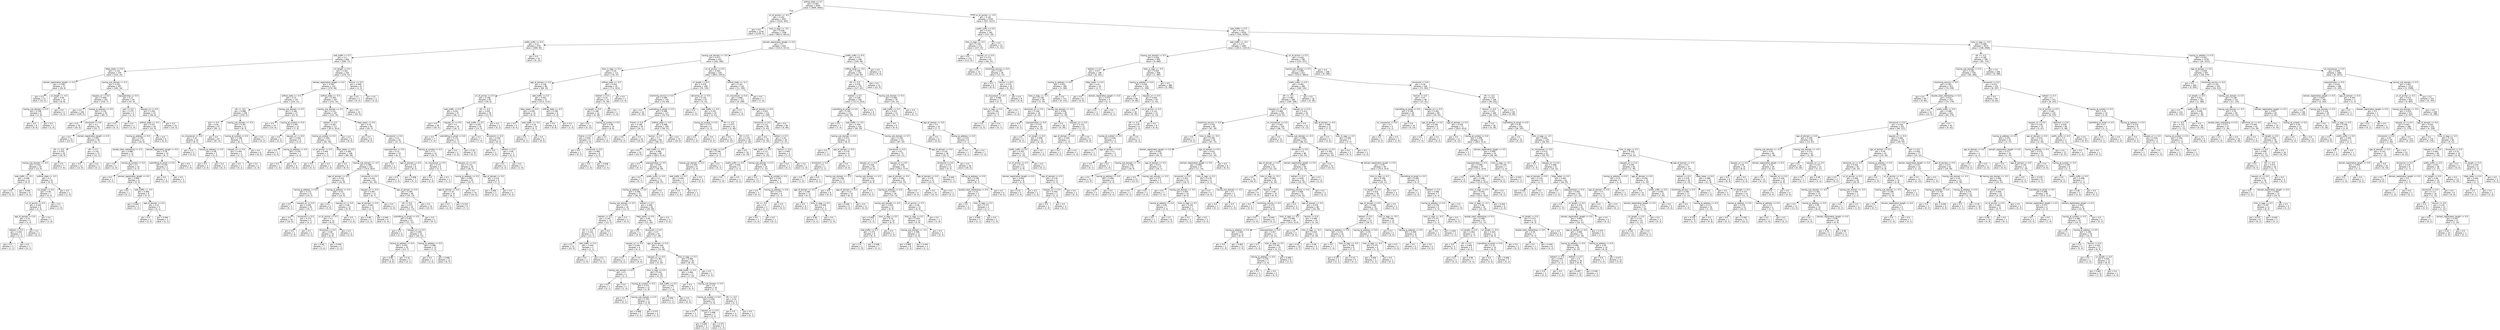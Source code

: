 digraph Tree {
node [shape=box, fontname="helvetica"] ;
edge [fontname="helvetica"] ;
0 [label="sslfinal_state <= 0.5\ngini = 0.493\nsamples = 8291\nvalue = [3649, 4642]"] ;
1 [label="url_of_anchor <= -0.5\ngini = 0.202\nsamples = 3547\nvalue = [3142, 405]"] ;
0 -> 1 [labeldistance=2.5, labelangle=45, headlabel="True"] ;
2 [label="gini = 0.0\nsamples = 2239\nvalue = [2239, 0]"] ;
1 -> 2 ;
3 [label="links_in_tags <= -0.5\ngini = 0.428\nsamples = 1308\nvalue = [903.0, 405.0]"] ;
1 -> 3 ;
4 [label="prefix_suffix <= 0.0\ngini = 0.23\nsamples = 679\nvalue = [589, 90]"] ;
3 -> 4 ;
5 [label="web_traffic <= 0.5\ngini = 0.2\nsamples = 664\nvalue = [589, 75]"] ;
4 -> 5 ;
6 [label="https_token <= 0.0\ngini = 0.133\nsamples = 334\nvalue = [310, 24]"] ;
5 -> 6 ;
7 [label="domain_registration_length <= 0.0\ngini = 0.339\nsamples = 37\nvalue = [29, 8]"] ;
6 -> 7 ;
8 [label="gini = 0.0\nsamples = 23\nvalue = [23, 0]"] ;
7 -> 8 ;
9 [label="url_length <= -0.5\ngini = 0.49\nsamples = 14\nvalue = [6, 8]"] ;
7 -> 9 ;
10 [label="having_sub_domain <= 0.5\ngini = 0.198\nsamples = 9\nvalue = [1, 8]"] ;
9 -> 10 ;
11 [label="gini = 0.0\nsamples = 8\nvalue = [0, 8]"] ;
10 -> 11 ;
12 [label="gini = 0.0\nsamples = 1\nvalue = [1, 0]"] ;
10 -> 12 ;
13 [label="gini = 0.0\nsamples = 5\nvalue = [5, 0]"] ;
9 -> 13 ;
14 [label="having_sub_domain <= 0.5\ngini = 0.102\nsamples = 297\nvalue = [281, 16]"] ;
6 -> 14 ;
15 [label="request_url <= 0.0\ngini = 0.056\nsamples = 241\nvalue = [234, 7]"] ;
14 -> 15 ;
16 [label="gini = 0.0\nsamples = 149\nvalue = [149, 0]"] ;
15 -> 16 ;
17 [label="having_ip_address <= 0.0\ngini = 0.141\nsamples = 92\nvalue = [85, 7]"] ;
15 -> 17 ;
18 [label="gini = 0.0\nsamples = 30\nvalue = [30, 0]"] ;
17 -> 18 ;
19 [label="dnsrecord <= 0.0\ngini = 0.2\nsamples = 62\nvalue = [55, 7]"] ;
17 -> 19 ;
20 [label="gini = 0.0\nsamples = 23\nvalue = [23, 0]"] ;
19 -> 20 ;
21 [label="domain_registration_length <= 0.0\ngini = 0.295\nsamples = 39\nvalue = [32, 7]"] ;
19 -> 21 ;
22 [label="sfh <= -0.5\ngini = 0.355\nsamples = 26\nvalue = [20, 6]"] ;
21 -> 22 ;
23 [label="having_sub_domain <= -0.5\ngini = 0.432\nsamples = 19\nvalue = [13, 6]"] ;
22 -> 23 ;
24 [label="web_traffic <= -0.5\ngini = 0.298\nsamples = 11\nvalue = [9, 2]"] ;
23 -> 24 ;
25 [label="gini = 0.0\nsamples = 5\nvalue = [5, 0]"] ;
24 -> 25 ;
26 [label="gini = 0.444\nsamples = 6\nvalue = [4, 2]"] ;
24 -> 26 ;
27 [label="sslfinal_state <= -0.5\ngini = 0.5\nsamples = 8\nvalue = [4, 4]"] ;
23 -> 27 ;
28 [label="url_length <= 0.0\ngini = 0.49\nsamples = 7\nvalue = [3, 4]"] ;
27 -> 28 ;
29 [label="url_of_anchor <= 0.5\ngini = 0.444\nsamples = 6\nvalue = [2, 4]"] ;
28 -> 29 ;
30 [label="age_of_domain <= 0.0\ngini = 0.32\nsamples = 5\nvalue = [1, 4]"] ;
29 -> 30 ;
31 [label="redirect <= 0.5\ngini = 0.444\nsamples = 3\nvalue = [1, 2]"] ;
30 -> 31 ;
32 [label="gini = 0.5\nsamples = 2\nvalue = [1, 1]"] ;
31 -> 32 ;
33 [label="gini = 0.0\nsamples = 1\nvalue = [0, 1]"] ;
31 -> 33 ;
34 [label="gini = 0.0\nsamples = 2\nvalue = [0, 2]"] ;
30 -> 34 ;
35 [label="gini = 0.0\nsamples = 1\nvalue = [1, 0]"] ;
29 -> 35 ;
36 [label="gini = 0.0\nsamples = 1\nvalue = [1, 0]"] ;
28 -> 36 ;
37 [label="gini = 0.0\nsamples = 1\nvalue = [1, 0]"] ;
27 -> 37 ;
38 [label="gini = 0.0\nsamples = 7\nvalue = [7, 0]"] ;
22 -> 38 ;
39 [label="sfh <= 0.5\ngini = 0.142\nsamples = 13\nvalue = [12, 1]"] ;
21 -> 39 ;
40 [label="gini = 0.0\nsamples = 12\nvalue = [12, 0]"] ;
39 -> 40 ;
41 [label="gini = 0.0\nsamples = 1\nvalue = [0, 1]"] ;
39 -> 41 ;
42 [label="popupwindow <= 0.0\ngini = 0.27\nsamples = 56\nvalue = [47, 9]"] ;
14 -> 42 ;
43 [label="port <= 0.0\ngini = 0.375\nsamples = 4\nvalue = [1, 3]"] ;
42 -> 43 ;
44 [label="gini = 0.0\nsamples = 3\nvalue = [0, 3]"] ;
43 -> 44 ;
45 [label="gini = 0.0\nsamples = 1\nvalue = [1, 0]"] ;
43 -> 45 ;
46 [label="request_url <= 0.0\ngini = 0.204\nsamples = 52\nvalue = [46, 6]"] ;
42 -> 46 ;
47 [label="sslfinal_state <= -0.5\ngini = 0.337\nsamples = 28\nvalue = [22, 6]"] ;
46 -> 47 ;
48 [label="having_ip_address <= 0.0\ngini = 0.397\nsamples = 22\nvalue = [16, 6]"] ;
47 -> 48 ;
49 [label="double_slash_redirecting <= 0.0\ngini = 0.486\nsamples = 12\nvalue = [7, 5]"] ;
48 -> 49 ;
50 [label="gini = 0.0\nsamples = 2\nvalue = [2, 0]"] ;
49 -> 50 ;
51 [label="having_at_symbol <= 0.0\ngini = 0.5\nsamples = 10\nvalue = [5, 5]"] ;
49 -> 51 ;
52 [label="gini = 0.0\nsamples = 1\nvalue = [0, 1]"] ;
51 -> 52 ;
53 [label="domain_registration_length <= 0.0\ngini = 0.494\nsamples = 9\nvalue = [5, 4]"] ;
51 -> 53 ;
54 [label="gini = 0.0\nsamples = 1\nvalue = [0, 1]"] ;
53 -> 54 ;
55 [label="web_traffic <= -0.5\ngini = 0.469\nsamples = 8\nvalue = [5, 3]"] ;
53 -> 55 ;
56 [label="gini = 0.444\nsamples = 3\nvalue = [1, 2]"] ;
55 -> 56 ;
57 [label="age_of_domain <= 0.0\ngini = 0.32\nsamples = 5\nvalue = [4, 1]"] ;
55 -> 57 ;
58 [label="gini = 0.0\nsamples = 2\nvalue = [2, 0]"] ;
57 -> 58 ;
59 [label="gini = 0.444\nsamples = 3\nvalue = [2, 1]"] ;
57 -> 59 ;
60 [label="domain_registration_length <= 0.0\ngini = 0.18\nsamples = 10\nvalue = [9, 1]"] ;
48 -> 60 ;
61 [label="submitting_to_email <= 0.0\ngini = 0.444\nsamples = 3\nvalue = [2, 1]"] ;
60 -> 61 ;
62 [label="gini = 0.0\nsamples = 1\nvalue = [1, 0]"] ;
61 -> 62 ;
63 [label="gini = 0.5\nsamples = 2\nvalue = [1, 1]"] ;
61 -> 63 ;
64 [label="gini = 0.0\nsamples = 7\nvalue = [7, 0]"] ;
60 -> 64 ;
65 [label="gini = 0.0\nsamples = 6\nvalue = [6, 0]"] ;
47 -> 65 ;
66 [label="gini = 0.0\nsamples = 24\nvalue = [24, 0]"] ;
46 -> 66 ;
67 [label="url_length <= 0.5\ngini = 0.261\nsamples = 330\nvalue = [279, 51]"] ;
5 -> 67 ;
68 [label="domain_registration_length <= 0.0\ngini = 0.245\nsamples = 322\nvalue = [276, 46]"] ;
67 -> 68 ;
69 [label="sslfinal_state <= -0.5\ngini = 0.15\nsamples = 135\nvalue = [124, 11]"] ;
68 -> 69 ;
70 [label="sfh <= -0.5\ngini = 0.088\nsamples = 108\nvalue = [103, 5]"] ;
69 -> 70 ;
71 [label="port <= 0.0\ngini = 0.04\nsamples = 97\nvalue = [95, 2]"] ;
70 -> 71 ;
72 [label="on_mouseover <= 0.0\ngini = 0.32\nsamples = 10\nvalue = [8, 2]"] ;
71 -> 72 ;
73 [label="gini = 0.0\nsamples = 5\nvalue = [5, 0]"] ;
72 -> 73 ;
74 [label="having_ip_address <= 0.0\ngini = 0.48\nsamples = 5\nvalue = [3, 2]"] ;
72 -> 74 ;
75 [label="gini = 0.0\nsamples = 3\nvalue = [3, 0]"] ;
74 -> 75 ;
76 [label="gini = 0.0\nsamples = 2\nvalue = [0, 2]"] ;
74 -> 76 ;
77 [label="gini = 0.0\nsamples = 87\nvalue = [87, 0]"] ;
71 -> 77 ;
78 [label="having_sub_domain <= -0.5\ngini = 0.397\nsamples = 11\nvalue = [8, 3]"] ;
70 -> 78 ;
79 [label="having_at_symbol <= 0.0\ngini = 0.198\nsamples = 9\nvalue = [8, 1]"] ;
78 -> 79 ;
80 [label="request_url <= 0.0\ngini = 0.444\nsamples = 3\nvalue = [2, 1]"] ;
79 -> 80 ;
81 [label="gini = 0.0\nsamples = 1\nvalue = [0, 1]"] ;
80 -> 81 ;
82 [label="gini = 0.0\nsamples = 2\nvalue = [2, 0]"] ;
80 -> 82 ;
83 [label="gini = 0.0\nsamples = 6\nvalue = [6, 0]"] ;
79 -> 83 ;
84 [label="gini = 0.0\nsamples = 2\nvalue = [0, 2]"] ;
78 -> 84 ;
85 [label="having_sub_domain <= 0.5\ngini = 0.346\nsamples = 27\nvalue = [21, 6]"] ;
69 -> 85 ;
86 [label="gini = 0.0\nsamples = 14\nvalue = [14, 0]"] ;
85 -> 86 ;
87 [label="having_at_symbol <= 0.0\ngini = 0.497\nsamples = 13\nvalue = [7, 6]"] ;
85 -> 87 ;
88 [label="gini = 0.0\nsamples = 4\nvalue = [4, 0]"] ;
87 -> 88 ;
89 [label="request_url <= 0.0\ngini = 0.444\nsamples = 9\nvalue = [3, 6]"] ;
87 -> 89 ;
90 [label="gini = 0.0\nsamples = 2\nvalue = [2, 0]"] ;
89 -> 90 ;
91 [label="having_ip_address <= 0.0\ngini = 0.245\nsamples = 7\nvalue = [1, 6]"] ;
89 -> 91 ;
92 [label="gini = 0.0\nsamples = 1\nvalue = [1, 0]"] ;
91 -> 92 ;
93 [label="gini = 0.0\nsamples = 6\nvalue = [0, 6]"] ;
91 -> 93 ;
94 [label="sslfinal_state <= -0.5\ngini = 0.304\nsamples = 187\nvalue = [152, 35]"] ;
68 -> 94 ;
95 [label="having_sub_domain <= 0.5\ngini = 0.331\nsamples = 167\nvalue = [132, 35]"] ;
94 -> 95 ;
96 [label="redirect <= 0.5\ngini = 0.381\nsamples = 117\nvalue = [87.0, 30.0]"] ;
95 -> 96 ;
97 [label="having_at_symbol <= 0.0\ngini = 0.394\nsamples = 111\nvalue = [81, 30]"] ;
96 -> 97 ;
98 [label="url_of_anchor <= 0.5\ngini = 0.444\nsamples = 3\nvalue = [1, 2]"] ;
97 -> 98 ;
99 [label="gini = 0.0\nsamples = 2\nvalue = [0, 2]"] ;
98 -> 99 ;
100 [label="gini = 0.0\nsamples = 1\nvalue = [1, 0]"] ;
98 -> 100 ;
101 [label="https_token <= 0.0\ngini = 0.384\nsamples = 108\nvalue = [80, 28]"] ;
97 -> 101 ;
102 [label="gini = 0.0\nsamples = 6\nvalue = [6, 0]"] ;
101 -> 102 ;
103 [label="having_sub_domain <= -0.5\ngini = 0.398\nsamples = 102\nvalue = [74.0, 28.0]"] ;
101 -> 103 ;
104 [label="age_of_domain <= 0.0\ngini = 0.314\nsamples = 41\nvalue = [33, 8]"] ;
103 -> 104 ;
105 [label="having_ip_address <= 0.0\ngini = 0.172\nsamples = 21\nvalue = [19, 2]"] ;
104 -> 105 ;
106 [label="gini = 0.0\nsamples = 1\nvalue = [0, 1]"] ;
105 -> 106 ;
107 [label="request_url <= 0.0\ngini = 0.095\nsamples = 20\nvalue = [19, 1]"] ;
105 -> 107 ;
108 [label="gini = 0.0\nsamples = 16\nvalue = [16, 0]"] ;
107 -> 108 ;
109 [label="dnsrecord <= 0.0\ngini = 0.375\nsamples = 4\nvalue = [3, 1]"] ;
107 -> 109 ;
110 [label="gini = 0.0\nsamples = 2\nvalue = [2, 0]"] ;
109 -> 110 ;
111 [label="gini = 0.5\nsamples = 2\nvalue = [1, 1]"] ;
109 -> 111 ;
112 [label="having_ip_address <= 0.0\ngini = 0.42\nsamples = 20\nvalue = [14, 6]"] ;
104 -> 112 ;
113 [label="gini = 0.0\nsamples = 5\nvalue = [5, 0]"] ;
112 -> 113 ;
114 [label="request_url <= 0.0\ngini = 0.48\nsamples = 15\nvalue = [9, 6]"] ;
112 -> 114 ;
115 [label="url_of_anchor <= 0.5\ngini = 0.5\nsamples = 12\nvalue = [6, 6]"] ;
114 -> 115 ;
116 [label="dnsrecord <= 0.0\ngini = 0.48\nsamples = 10\nvalue = [4, 6]"] ;
115 -> 116 ;
117 [label="gini = 0.49\nsamples = 7\nvalue = [3, 4]"] ;
116 -> 117 ;
118 [label="gini = 0.444\nsamples = 3\nvalue = [1, 2]"] ;
116 -> 118 ;
119 [label="gini = 0.0\nsamples = 2\nvalue = [2, 0]"] ;
115 -> 119 ;
120 [label="gini = 0.0\nsamples = 3\nvalue = [3, 0]"] ;
114 -> 120 ;
121 [label="dnsrecord <= 0.0\ngini = 0.441\nsamples = 61\nvalue = [41, 20]"] ;
103 -> 121 ;
122 [label="request_url <= 0.0\ngini = 0.497\nsamples = 13\nvalue = [6, 7]"] ;
121 -> 122 ;
123 [label="age_of_domain <= 0.0\ngini = 0.463\nsamples = 11\nvalue = [4, 7]"] ;
122 -> 123 ;
124 [label="gini = 0.48\nsamples = 5\nvalue = [2, 3]"] ;
123 -> 124 ;
125 [label="gini = 0.444\nsamples = 6\nvalue = [2, 4]"] ;
123 -> 125 ;
126 [label="gini = 0.0\nsamples = 2\nvalue = [2, 0]"] ;
122 -> 126 ;
127 [label="age_of_domain <= 0.0\ngini = 0.395\nsamples = 48\nvalue = [35, 13]"] ;
121 -> 127 ;
128 [label="sfh <= 0.0\ngini = 0.472\nsamples = 34\nvalue = [21, 13]"] ;
127 -> 128 ;
129 [label="submitting_to_email <= 0.0\ngini = 0.463\nsamples = 33\nvalue = [21, 12]"] ;
128 -> 129 ;
130 [label="gini = 0.0\nsamples = 1\nvalue = [1, 0]"] ;
129 -> 130 ;
131 [label="request_url <= 0.0\ngini = 0.469\nsamples = 32\nvalue = [20, 12]"] ;
129 -> 131 ;
132 [label="having_ip_address <= 0.0\ngini = 0.455\nsamples = 20\nvalue = [13, 7]"] ;
131 -> 132 ;
133 [label="gini = 0.48\nsamples = 15\nvalue = [9, 6]"] ;
132 -> 133 ;
134 [label="gini = 0.32\nsamples = 5\nvalue = [4, 1]"] ;
132 -> 134 ;
135 [label="having_ip_address <= 0.0\ngini = 0.486\nsamples = 12\nvalue = [7, 5]"] ;
131 -> 135 ;
136 [label="gini = 0.0\nsamples = 1\nvalue = [1, 0]"] ;
135 -> 136 ;
137 [label="gini = 0.496\nsamples = 11\nvalue = [6, 5]"] ;
135 -> 137 ;
138 [label="gini = 0.0\nsamples = 1\nvalue = [0, 1]"] ;
128 -> 138 ;
139 [label="gini = 0.0\nsamples = 14\nvalue = [14, 0]"] ;
127 -> 139 ;
140 [label="gini = 0.0\nsamples = 6\nvalue = [6, 0]"] ;
96 -> 140 ;
141 [label="https_token <= 0.0\ngini = 0.18\nsamples = 50\nvalue = [45, 5]"] ;
95 -> 141 ;
142 [label="gini = 0.0\nsamples = 8\nvalue = [8, 0]"] ;
141 -> 142 ;
143 [label="dnsrecord <= 0.0\ngini = 0.21\nsamples = 42\nvalue = [37, 5]"] ;
141 -> 143 ;
144 [label="popupwindow <= 0.0\ngini = 0.32\nsamples = 10\nvalue = [8, 2]"] ;
143 -> 144 ;
145 [label="gini = 0.0\nsamples = 2\nvalue = [2, 0]"] ;
144 -> 145 ;
146 [label="age_of_domain <= 0.0\ngini = 0.375\nsamples = 8\nvalue = [6, 2]"] ;
144 -> 146 ;
147 [label="gini = 0.0\nsamples = 1\nvalue = [1, 0]"] ;
146 -> 147 ;
148 [label="gini = 0.408\nsamples = 7\nvalue = [5, 2]"] ;
146 -> 148 ;
149 [label="having_at_symbol <= 0.0\ngini = 0.17\nsamples = 32\nvalue = [29, 3]"] ;
143 -> 149 ;
150 [label="on_mouseover <= 0.0\ngini = 0.375\nsamples = 4\nvalue = [3, 1]"] ;
149 -> 150 ;
151 [label="gini = 0.0\nsamples = 2\nvalue = [2, 0]"] ;
150 -> 151 ;
152 [label="gini = 0.5\nsamples = 2\nvalue = [1, 1]"] ;
150 -> 152 ;
153 [label="request_url <= 0.0\ngini = 0.133\nsamples = 28\nvalue = [26, 2]"] ;
149 -> 153 ;
154 [label="having_ip_address <= 0.0\ngini = 0.095\nsamples = 20\nvalue = [19, 1]"] ;
153 -> 154 ;
155 [label="age_of_domain <= 0.0\ngini = 0.18\nsamples = 10\nvalue = [9, 1]"] ;
154 -> 155 ;
156 [label="gini = 0.0\nsamples = 2\nvalue = [2, 0]"] ;
155 -> 156 ;
157 [label="gini = 0.219\nsamples = 8\nvalue = [7, 1]"] ;
155 -> 157 ;
158 [label="gini = 0.0\nsamples = 10\nvalue = [10, 0]"] ;
154 -> 158 ;
159 [label="age_of_domain <= 0.0\ngini = 0.219\nsamples = 8\nvalue = [7, 1]"] ;
153 -> 159 ;
160 [label="gini = 0.444\nsamples = 3\nvalue = [2, 1]"] ;
159 -> 160 ;
161 [label="gini = 0.0\nsamples = 5\nvalue = [5, 0]"] ;
159 -> 161 ;
162 [label="gini = 0.0\nsamples = 20\nvalue = [20, 0]"] ;
94 -> 162 ;
163 [label="favicon <= 0.0\ngini = 0.469\nsamples = 8\nvalue = [3, 5]"] ;
67 -> 163 ;
164 [label="gini = 0.0\nsamples = 5\nvalue = [0, 5]"] ;
163 -> 164 ;
165 [label="gini = 0.0\nsamples = 3\nvalue = [3, 0]"] ;
163 -> 165 ;
166 [label="gini = 0.0\nsamples = 15\nvalue = [0, 15]"] ;
4 -> 166 ;
167 [label="domain_registration_length <= 0.0\ngini = 0.5\nsamples = 629\nvalue = [314.0, 315.0]"] ;
3 -> 167 ;
168 [label="having_sub_domain <= -0.5\ngini = 0.473\nsamples = 431\nvalue = [165, 266]"] ;
167 -> 168 ;
169 [label="links_in_tags <= 0.5\ngini = 0.44\nsamples = 113\nvalue = [76, 37]"] ;
168 -> 169 ;
170 [label="age_of_domain <= 0.0\ngini = 0.339\nsamples = 88\nvalue = [69, 19]"] ;
169 -> 170 ;
171 [label="url_of_anchor <= 0.5\ngini = 0.168\nsamples = 65\nvalue = [59, 6]"] ;
170 -> 171 ;
172 [label="web_traffic <= 0.5\ngini = 0.042\nsamples = 47\nvalue = [46, 1]"] ;
171 -> 172 ;
173 [label="gini = 0.0\nsamples = 28\nvalue = [28, 0]"] ;
172 -> 173 ;
174 [label="request_url <= 0.0\ngini = 0.1\nsamples = 19\nvalue = [18, 1]"] ;
172 -> 174 ;
175 [label="gini = 0.0\nsamples = 7\nvalue = [7, 0]"] ;
174 -> 175 ;
176 [label="submitting_to_email <= 0.0\ngini = 0.153\nsamples = 12\nvalue = [11, 1]"] ;
174 -> 176 ;
177 [label="gini = 0.0\nsamples = 2\nvalue = [2, 0]"] ;
176 -> 177 ;
178 [label="gini = 0.18\nsamples = 10\nvalue = [9, 1]"] ;
176 -> 178 ;
179 [label="sfh <= -0.5\ngini = 0.401\nsamples = 18\nvalue = [13, 5]"] ;
171 -> 179 ;
180 [label="web_traffic <= 0.5\ngini = 0.305\nsamples = 16\nvalue = [13, 3]"] ;
179 -> 180 ;
181 [label="gini = 0.0\nsamples = 7\nvalue = [7, 0]"] ;
180 -> 181 ;
182 [label="dnsrecord <= 0.0\ngini = 0.444\nsamples = 9\nvalue = [6, 3]"] ;
180 -> 182 ;
183 [label="gini = 0.0\nsamples = 2\nvalue = [2, 0]"] ;
182 -> 183 ;
184 [label="redirect <= 0.5\ngini = 0.49\nsamples = 7\nvalue = [4, 3]"] ;
182 -> 184 ;
185 [label="gini = 0.5\nsamples = 6\nvalue = [3, 3]"] ;
184 -> 185 ;
186 [label="gini = 0.0\nsamples = 1\nvalue = [1, 0]"] ;
184 -> 186 ;
187 [label="gini = 0.0\nsamples = 2\nvalue = [0, 2]"] ;
179 -> 187 ;
188 [label="web_traffic <= 0.5\ngini = 0.491\nsamples = 23\nvalue = [10.0, 13.0]"] ;
170 -> 188 ;
189 [label="https_token <= 0.0\ngini = 0.459\nsamples = 14\nvalue = [9, 5]"] ;
188 -> 189 ;
190 [label="gini = 0.0\nsamples = 4\nvalue = [0, 4]"] ;
189 -> 190 ;
191 [label="web_traffic <= -0.5\ngini = 0.18\nsamples = 10\nvalue = [9, 1]"] ;
189 -> 191 ;
192 [label="gini = 0.0\nsamples = 1\nvalue = [0, 1]"] ;
191 -> 192 ;
193 [label="gini = 0.0\nsamples = 9\nvalue = [9, 0]"] ;
191 -> 193 ;
194 [label="sslfinal_state <= -0.5\ngini = 0.198\nsamples = 9\nvalue = [1, 8]"] ;
188 -> 194 ;
195 [label="gini = 0.0\nsamples = 8\nvalue = [0, 8]"] ;
194 -> 195 ;
196 [label="gini = 0.0\nsamples = 1\nvalue = [1, 0]"] ;
194 -> 196 ;
197 [label="sslfinal_state <= -0.5\ngini = 0.403\nsamples = 25\nvalue = [7.0, 18.0]"] ;
169 -> 197 ;
198 [label="redirect <= 0.5\ngini = 0.34\nsamples = 23\nvalue = [5, 18]"] ;
197 -> 198 ;
199 [label="url_length <= 0.0\ngini = 0.298\nsamples = 22\nvalue = [4, 18]"] ;
198 -> 199 ;
200 [label="gini = 0.0\nsamples = 12\nvalue = [0, 12]"] ;
199 -> 200 ;
201 [label="having_at_symbol <= 0.0\ngini = 0.48\nsamples = 10\nvalue = [4, 6]"] ;
199 -> 201 ;
202 [label="iframe <= 0.0\ngini = 0.444\nsamples = 9\nvalue = [3, 6]"] ;
201 -> 202 ;
203 [label="gini = 0.0\nsamples = 1\nvalue = [0, 1]"] ;
202 -> 203 ;
204 [label="dnsrecord <= 0.0\ngini = 0.469\nsamples = 8\nvalue = [3, 5]"] ;
202 -> 204 ;
205 [label="gini = 0.0\nsamples = 1\nvalue = [1, 0]"] ;
204 -> 205 ;
206 [label="gini = 0.408\nsamples = 7\nvalue = [2, 5]"] ;
204 -> 206 ;
207 [label="gini = 0.0\nsamples = 1\nvalue = [1, 0]"] ;
201 -> 207 ;
208 [label="gini = 0.0\nsamples = 1\nvalue = [1, 0]"] ;
198 -> 208 ;
209 [label="gini = 0.0\nsamples = 2\nvalue = [2, 0]"] ;
197 -> 209 ;
210 [label="url_of_anchor <= 0.5\ngini = 0.403\nsamples = 318\nvalue = [89.0, 229.0]"] ;
168 -> 210 ;
211 [label="url_length <= 0.0\ngini = 0.478\nsamples = 198\nvalue = [78, 120]"] ;
210 -> 211 ;
212 [label="shortining_service <= 0.0\ngini = 0.499\nsamples = 143\nvalue = [74, 69]"] ;
211 -> 212 ;
213 [label="gini = 0.0\nsamples = 16\nvalue = [0, 16]"] ;
212 -> 213 ;
214 [label="submitting_to_email <= 0.0\ngini = 0.486\nsamples = 127\nvalue = [74, 53]"] ;
212 -> 214 ;
215 [label="iframe <= 0.0\ngini = 0.198\nsamples = 18\nvalue = [16, 2]"] ;
214 -> 215 ;
216 [label="gini = 0.0\nsamples = 2\nvalue = [0, 2]"] ;
215 -> 216 ;
217 [label="gini = 0.0\nsamples = 16\nvalue = [16, 0]"] ;
215 -> 217 ;
218 [label="sslfinal_state <= -0.5\ngini = 0.498\nsamples = 109\nvalue = [58, 51]"] ;
214 -> 218 ;
219 [label="favicon <= 0.0\ngini = 0.5\nsamples = 99\nvalue = [48, 51]"] ;
218 -> 219 ;
220 [label="gini = 0.0\nsamples = 10\nvalue = [10, 0]"] ;
219 -> 220 ;
221 [label="web_traffic <= -0.5\ngini = 0.489\nsamples = 89\nvalue = [38.0, 51.0]"] ;
219 -> 221 ;
222 [label="gini = 0.0\nsamples = 7\nvalue = [0, 7]"] ;
221 -> 222 ;
223 [label="popupwindow <= 0.0\ngini = 0.497\nsamples = 82\nvalue = [38, 44]"] ;
221 -> 223 ;
224 [label="gini = 0.0\nsamples = 7\nvalue = [0, 7]"] ;
223 -> 224 ;
225 [label="prefix_suffix <= 0.0\ngini = 0.5\nsamples = 75\nvalue = [38, 37]"] ;
223 -> 225 ;
226 [label="having_ip_address <= 0.0\ngini = 0.496\nsamples = 70\nvalue = [38, 32]"] ;
225 -> 226 ;
227 [label="having_sub_domain <= 0.5\ngini = 0.375\nsamples = 16\nvalue = [12, 4]"] ;
226 -> 227 ;
228 [label="redirect <= 0.5\ngini = 0.245\nsamples = 14\nvalue = [12, 2]"] ;
227 -> 228 ;
229 [label="sfh <= -0.5\ngini = 0.142\nsamples = 13\nvalue = [12, 1]"] ;
228 -> 229 ;
230 [label="gini = 0.0\nsamples = 10\nvalue = [10, 0]"] ;
229 -> 230 ;
231 [label="web_traffic <= 0.5\ngini = 0.444\nsamples = 3\nvalue = [2, 1]"] ;
229 -> 231 ;
232 [label="gini = 0.0\nsamples = 2\nvalue = [2, 0]"] ;
231 -> 232 ;
233 [label="gini = 0.0\nsamples = 1\nvalue = [0, 1]"] ;
231 -> 233 ;
234 [label="gini = 0.0\nsamples = 1\nvalue = [0, 1]"] ;
228 -> 234 ;
235 [label="gini = 0.0\nsamples = 2\nvalue = [0, 2]"] ;
227 -> 235 ;
236 [label="redirect <= 0.5\ngini = 0.499\nsamples = 54\nvalue = [26, 28]"] ;
226 -> 236 ;
237 [label="https_token <= 0.0\ngini = 0.49\nsamples = 49\nvalue = [21, 28]"] ;
236 -> 237 ;
238 [label="gini = 0.0\nsamples = 4\nvalue = [4, 0]"] ;
237 -> 238 ;
239 [label="dnsrecord <= 0.0\ngini = 0.47\nsamples = 45\nvalue = [17, 28]"] ;
237 -> 239 ;
240 [label="request_url <= 0.0\ngini = 0.444\nsamples = 6\nvalue = [4, 2]"] ;
239 -> 240 ;
241 [label="gini = 0.0\nsamples = 2\nvalue = [0, 2]"] ;
240 -> 241 ;
242 [label="gini = 0.0\nsamples = 4\nvalue = [4, 0]"] ;
240 -> 242 ;
243 [label="age_of_domain <= 0.0\ngini = 0.444\nsamples = 39\nvalue = [13, 26]"] ;
239 -> 243 ;
244 [label="request_url <= 0.0\ngini = 0.363\nsamples = 21\nvalue = [5, 16]"] ;
243 -> 244 ;
245 [label="having_sub_domain <= 0.5\ngini = 0.5\nsamples = 2\nvalue = [1, 1]"] ;
244 -> 245 ;
246 [label="gini = 0.0\nsamples = 1\nvalue = [0, 1]"] ;
245 -> 246 ;
247 [label="gini = 0.0\nsamples = 1\nvalue = [1, 0]"] ;
245 -> 247 ;
248 [label="links_in_tags <= 0.5\ngini = 0.332\nsamples = 19\nvalue = [4, 15]"] ;
244 -> 248 ;
249 [label="having_at_symbol <= 0.0\ngini = 0.375\nsamples = 12\nvalue = [3, 9]"] ;
248 -> 249 ;
250 [label="gini = 0.0\nsamples = 1\nvalue = [0, 1]"] ;
249 -> 250 ;
251 [label="having_sub_domain <= 0.5\ngini = 0.397\nsamples = 11\nvalue = [3, 8]"] ;
249 -> 251 ;
252 [label="gini = 0.408\nsamples = 7\nvalue = [2, 5]"] ;
251 -> 252 ;
253 [label="gini = 0.375\nsamples = 4\nvalue = [1, 3]"] ;
251 -> 253 ;
254 [label="web_traffic <= 0.5\ngini = 0.245\nsamples = 7\nvalue = [1, 6]"] ;
248 -> 254 ;
255 [label="gini = 0.444\nsamples = 3\nvalue = [1, 2]"] ;
254 -> 255 ;
256 [label="gini = 0.0\nsamples = 4\nvalue = [0, 4]"] ;
254 -> 256 ;
257 [label="links_in_tags <= 0.5\ngini = 0.494\nsamples = 18\nvalue = [8, 10]"] ;
243 -> 257 ;
258 [label="web_traffic <= 0.5\ngini = 0.484\nsamples = 17\nvalue = [7, 10]"] ;
257 -> 258 ;
259 [label="gini = 0.0\nsamples = 3\nvalue = [0, 3]"] ;
258 -> 259 ;
260 [label="having_sub_domain <= 0.5\ngini = 0.5\nsamples = 14\nvalue = [7, 7]"] ;
258 -> 260 ;
261 [label="having_at_symbol <= 0.0\ngini = 0.444\nsamples = 9\nvalue = [3, 6]"] ;
260 -> 261 ;
262 [label="gini = 0.5\nsamples = 2\nvalue = [1, 1]"] ;
261 -> 262 ;
263 [label="request_url <= 0.0\ngini = 0.408\nsamples = 7\nvalue = [2, 5]"] ;
261 -> 263 ;
264 [label="gini = 0.444\nsamples = 3\nvalue = [1, 2]"] ;
263 -> 264 ;
265 [label="gini = 0.375\nsamples = 4\nvalue = [1, 3]"] ;
263 -> 265 ;
266 [label="sfh <= -0.5\ngini = 0.32\nsamples = 5\nvalue = [4, 1]"] ;
260 -> 266 ;
267 [label="gini = 0.0\nsamples = 4\nvalue = [4, 0]"] ;
266 -> 267 ;
268 [label="gini = 0.0\nsamples = 1\nvalue = [0, 1]"] ;
266 -> 268 ;
269 [label="gini = 0.0\nsamples = 1\nvalue = [1, 0]"] ;
257 -> 269 ;
270 [label="gini = 0.0\nsamples = 5\nvalue = [5, 0]"] ;
236 -> 270 ;
271 [label="gini = 0.0\nsamples = 5\nvalue = [0, 5]"] ;
225 -> 271 ;
272 [label="gini = 0.0\nsamples = 10\nvalue = [10, 0]"] ;
218 -> 272 ;
273 [label="abnormal_url <= 0.0\ngini = 0.135\nsamples = 55\nvalue = [4, 51]"] ;
211 -> 273 ;
274 [label="gini = 0.0\nsamples = 1\nvalue = [1, 0]"] ;
273 -> 274 ;
275 [label="web_traffic <= -0.5\ngini = 0.105\nsamples = 54\nvalue = [3, 51]"] ;
273 -> 275 ;
276 [label="having_at_symbol <= 0.0\ngini = 0.375\nsamples = 4\nvalue = [1, 3]"] ;
275 -> 276 ;
277 [label="gini = 0.0\nsamples = 1\nvalue = [1, 0]"] ;
276 -> 277 ;
278 [label="gini = 0.0\nsamples = 3\nvalue = [0, 3]"] ;
276 -> 278 ;
279 [label="sfh <= -0.5\ngini = 0.077\nsamples = 50\nvalue = [2, 48]"] ;
275 -> 279 ;
280 [label="gini = 0.0\nsamples = 22\nvalue = [0, 22]"] ;
279 -> 280 ;
281 [label="sfh <= 0.5\ngini = 0.133\nsamples = 28\nvalue = [2, 26]"] ;
279 -> 281 ;
282 [label="links_in_tags <= 0.5\ngini = 0.346\nsamples = 9\nvalue = [2, 7]"] ;
281 -> 282 ;
283 [label="having_sub_domain <= 0.5\ngini = 0.444\nsamples = 6\nvalue = [2, 4]"] ;
282 -> 283 ;
284 [label="web_traffic <= 0.5\ngini = 0.444\nsamples = 3\nvalue = [2, 1]"] ;
283 -> 284 ;
285 [label="gini = 0.0\nsamples = 1\nvalue = [1, 0]"] ;
284 -> 285 ;
286 [label="gini = 0.5\nsamples = 2\nvalue = [1, 1]"] ;
284 -> 286 ;
287 [label="gini = 0.0\nsamples = 3\nvalue = [0, 3]"] ;
283 -> 287 ;
288 [label="gini = 0.0\nsamples = 3\nvalue = [0, 3]"] ;
282 -> 288 ;
289 [label="gini = 0.0\nsamples = 19\nvalue = [0, 19]"] ;
281 -> 289 ;
290 [label="sslfinal_state <= -0.5\ngini = 0.167\nsamples = 120\nvalue = [11, 109]"] ;
210 -> 290 ;
291 [label="on_mouseover <= 0.0\ngini = 0.068\nsamples = 113\nvalue = [4, 109]"] ;
290 -> 291 ;
292 [label="gini = 0.0\nsamples = 1\nvalue = [1, 0]"] ;
291 -> 292 ;
293 [label="age_of_domain <= 0.0\ngini = 0.052\nsamples = 112\nvalue = [3, 109]"] ;
291 -> 293 ;
294 [label="dnsrecord <= 0.0\ngini = 0.122\nsamples = 46\nvalue = [3, 43]"] ;
293 -> 294 ;
295 [label="gini = 0.0\nsamples = 16\nvalue = [0, 16]"] ;
294 -> 295 ;
296 [label="redirect <= 0.5\ngini = 0.18\nsamples = 30\nvalue = [3, 27]"] ;
294 -> 296 ;
297 [label="web_traffic <= -0.5\ngini = 0.137\nsamples = 27\nvalue = [2, 25]"] ;
296 -> 297 ;
298 [label="prefix_suffix <= 0.0\ngini = 0.444\nsamples = 3\nvalue = [1, 2]"] ;
297 -> 298 ;
299 [label="gini = 0.0\nsamples = 1\nvalue = [1, 0]"] ;
298 -> 299 ;
300 [label="gini = 0.0\nsamples = 2\nvalue = [0, 2]"] ;
298 -> 300 ;
301 [label="having_sub_domain <= 0.5\ngini = 0.08\nsamples = 24\nvalue = [1, 23]"] ;
297 -> 301 ;
302 [label="gini = 0.0\nsamples = 17\nvalue = [0, 17]"] ;
301 -> 302 ;
303 [label="having_at_symbol <= 0.0\ngini = 0.245\nsamples = 7\nvalue = [1, 6]"] ;
301 -> 303 ;
304 [label="gini = 0.0\nsamples = 3\nvalue = [0, 3]"] ;
303 -> 304 ;
305 [label="having_ip_address <= 0.0\ngini = 0.375\nsamples = 4\nvalue = [1, 3]"] ;
303 -> 305 ;
306 [label="sfh <= -0.5\ngini = 0.5\nsamples = 2\nvalue = [1, 1]"] ;
305 -> 306 ;
307 [label="gini = 0.0\nsamples = 1\nvalue = [1, 0]"] ;
306 -> 307 ;
308 [label="gini = 0.0\nsamples = 1\nvalue = [0, 1]"] ;
306 -> 308 ;
309 [label="gini = 0.0\nsamples = 2\nvalue = [0, 2]"] ;
305 -> 309 ;
310 [label="favicon <= 0.0\ngini = 0.444\nsamples = 3\nvalue = [1, 2]"] ;
296 -> 310 ;
311 [label="gini = 0.0\nsamples = 2\nvalue = [0, 2]"] ;
310 -> 311 ;
312 [label="gini = 0.0\nsamples = 1\nvalue = [1, 0]"] ;
310 -> 312 ;
313 [label="gini = 0.0\nsamples = 66\nvalue = [0, 66]"] ;
293 -> 313 ;
314 [label="gini = 0.0\nsamples = 7\nvalue = [7, 0]"] ;
290 -> 314 ;
315 [label="prefix_suffix <= 0.0\ngini = 0.372\nsamples = 198\nvalue = [149, 49]"] ;
167 -> 315 ;
316 [label="sslfinal_state <= -0.5\ngini = 0.348\nsamples = 192\nvalue = [149, 43]"] ;
315 -> 316 ;
317 [label="sfh <= -0.5\ngini = 0.378\nsamples = 170\nvalue = [127, 43]"] ;
316 -> 317 ;
318 [label="redirect <= 0.5\ngini = 0.328\nsamples = 140\nvalue = [111.0, 29.0]"] ;
317 -> 318 ;
319 [label="submitting_to_email <= 0.0\ngini = 0.345\nsamples = 131\nvalue = [102, 29]"] ;
318 -> 319 ;
320 [label="gini = 0.0\nsamples = 7\nvalue = [7, 0]"] ;
319 -> 320 ;
321 [label="web_traffic <= -0.5\ngini = 0.358\nsamples = 124\nvalue = [95, 29]"] ;
319 -> 321 ;
322 [label="having_sub_domain <= 0.5\ngini = 0.473\nsamples = 13\nvalue = [8, 5]"] ;
321 -> 322 ;
323 [label="gini = 0.0\nsamples = 7\nvalue = [7, 0]"] ;
322 -> 323 ;
324 [label="age_of_domain <= 0.0\ngini = 0.278\nsamples = 6\nvalue = [1, 5]"] ;
322 -> 324 ;
325 [label="dnsrecord <= 0.0\ngini = 0.5\nsamples = 2\nvalue = [1, 1]"] ;
324 -> 325 ;
326 [label="gini = 0.0\nsamples = 1\nvalue = [1, 0]"] ;
325 -> 326 ;
327 [label="gini = 0.0\nsamples = 1\nvalue = [0, 1]"] ;
325 -> 327 ;
328 [label="gini = 0.0\nsamples = 4\nvalue = [0, 4]"] ;
324 -> 328 ;
329 [label="having_sub_domain <= 0.5\ngini = 0.339\nsamples = 111\nvalue = [87, 24]"] ;
321 -> 329 ;
330 [label="dnsrecord <= 0.0\ngini = 0.41\nsamples = 73\nvalue = [52, 21]"] ;
329 -> 330 ;
331 [label="request_url <= 0.0\ngini = 0.328\nsamples = 29\nvalue = [23, 6]"] ;
330 -> 331 ;
332 [label="having_sub_domain <= -0.5\ngini = 0.208\nsamples = 17\nvalue = [15, 2]"] ;
331 -> 332 ;
333 [label="age_of_domain <= 0.0\ngini = 0.298\nsamples = 11\nvalue = [9, 2]"] ;
332 -> 333 ;
334 [label="gini = 0.0\nsamples = 4\nvalue = [4, 0]"] ;
333 -> 334 ;
335 [label="links_in_tags <= 0.5\ngini = 0.408\nsamples = 7\nvalue = [5, 2]"] ;
333 -> 335 ;
336 [label="gini = 0.48\nsamples = 5\nvalue = [3, 2]"] ;
335 -> 336 ;
337 [label="gini = 0.0\nsamples = 2\nvalue = [2, 0]"] ;
335 -> 337 ;
338 [label="gini = 0.0\nsamples = 6\nvalue = [6, 0]"] ;
332 -> 338 ;
339 [label="having_sub_domain <= -0.5\ngini = 0.444\nsamples = 12\nvalue = [8, 4]"] ;
331 -> 339 ;
340 [label="age_of_domain <= 0.0\ngini = 0.32\nsamples = 10\nvalue = [8, 2]"] ;
339 -> 340 ;
341 [label="gini = 0.444\nsamples = 6\nvalue = [4, 2]"] ;
340 -> 341 ;
342 [label="gini = 0.0\nsamples = 4\nvalue = [4, 0]"] ;
340 -> 342 ;
343 [label="gini = 0.0\nsamples = 2\nvalue = [0, 2]"] ;
339 -> 343 ;
344 [label="request_url <= 0.0\ngini = 0.449\nsamples = 44\nvalue = [29.0, 15.0]"] ;
330 -> 344 ;
345 [label="age_of_domain <= 0.0\ngini = 0.482\nsamples = 32\nvalue = [19, 13]"] ;
344 -> 345 ;
346 [label="having_ip_address <= 0.0\ngini = 0.497\nsamples = 28\nvalue = [15, 13]"] ;
345 -> 346 ;
347 [label="having_sub_domain <= -0.5\ngini = 0.426\nsamples = 13\nvalue = [9, 4]"] ;
346 -> 347 ;
348 [label="gini = 0.444\nsamples = 3\nvalue = [1, 2]"] ;
347 -> 348 ;
349 [label="links_in_tags <= 0.5\ngini = 0.32\nsamples = 10\nvalue = [8, 2]"] ;
347 -> 349 ;
350 [label="web_traffic <= 0.5\ngini = 0.375\nsamples = 8\nvalue = [6, 2]"] ;
349 -> 350 ;
351 [label="gini = 0.0\nsamples = 1\nvalue = [1, 0]"] ;
350 -> 351 ;
352 [label="gini = 0.408\nsamples = 7\nvalue = [5, 2]"] ;
350 -> 352 ;
353 [label="gini = 0.0\nsamples = 2\nvalue = [2, 0]"] ;
349 -> 353 ;
354 [label="url_of_anchor <= 0.5\ngini = 0.48\nsamples = 15\nvalue = [6, 9]"] ;
346 -> 354 ;
355 [label="links_in_tags <= 0.5\ngini = 0.459\nsamples = 14\nvalue = [5, 9]"] ;
354 -> 355 ;
356 [label="having_sub_domain <= -0.5\ngini = 0.496\nsamples = 11\nvalue = [5, 6]"] ;
355 -> 356 ;
357 [label="gini = 0.469\nsamples = 8\nvalue = [3, 5]"] ;
356 -> 357 ;
358 [label="gini = 0.444\nsamples = 3\nvalue = [2, 1]"] ;
356 -> 358 ;
359 [label="gini = 0.0\nsamples = 3\nvalue = [0, 3]"] ;
355 -> 359 ;
360 [label="gini = 0.0\nsamples = 1\nvalue = [1, 0]"] ;
354 -> 360 ;
361 [label="gini = 0.0\nsamples = 4\nvalue = [4, 0]"] ;
345 -> 361 ;
362 [label="age_of_domain <= 0.0\ngini = 0.278\nsamples = 12\nvalue = [10, 2]"] ;
344 -> 362 ;
363 [label="gini = 0.0\nsamples = 10\nvalue = [10, 0]"] ;
362 -> 363 ;
364 [label="gini = 0.0\nsamples = 2\nvalue = [0, 2]"] ;
362 -> 364 ;
365 [label="age_of_domain <= 0.0\ngini = 0.145\nsamples = 38\nvalue = [35, 3]"] ;
329 -> 365 ;
366 [label="dnsrecord <= 0.0\ngini = 0.375\nsamples = 12\nvalue = [9, 3]"] ;
365 -> 366 ;
367 [label="gini = 0.444\nsamples = 3\nvalue = [1, 2]"] ;
366 -> 367 ;
368 [label="having_ip_address <= 0.0\ngini = 0.198\nsamples = 9\nvalue = [8, 1]"] ;
366 -> 368 ;
369 [label="double_slash_redirecting <= 0.0\ngini = 0.32\nsamples = 5\nvalue = [4, 1]"] ;
368 -> 369 ;
370 [label="gini = 0.0\nsamples = 1\nvalue = [1, 0]"] ;
369 -> 370 ;
371 [label="links_in_tags <= 0.5\ngini = 0.375\nsamples = 4\nvalue = [3, 1]"] ;
369 -> 371 ;
372 [label="gini = 0.444\nsamples = 3\nvalue = [2, 1]"] ;
371 -> 372 ;
373 [label="gini = 0.0\nsamples = 1\nvalue = [1, 0]"] ;
371 -> 373 ;
374 [label="gini = 0.0\nsamples = 4\nvalue = [4, 0]"] ;
368 -> 374 ;
375 [label="gini = 0.0\nsamples = 26\nvalue = [26, 0]"] ;
365 -> 375 ;
376 [label="gini = 0.0\nsamples = 9\nvalue = [9, 0]"] ;
318 -> 376 ;
377 [label="having_sub_domain <= 0.5\ngini = 0.498\nsamples = 30\nvalue = [16, 14]"] ;
317 -> 377 ;
378 [label="web_traffic <= 0.5\ngini = 0.423\nsamples = 23\nvalue = [16, 7]"] ;
377 -> 378 ;
379 [label="gini = 0.0\nsamples = 9\nvalue = [9, 0]"] ;
378 -> 379 ;
380 [label="age_of_domain <= 0.0\ngini = 0.5\nsamples = 14\nvalue = [7, 7]"] ;
378 -> 380 ;
381 [label="gini = 0.0\nsamples = 6\nvalue = [0, 6]"] ;
380 -> 381 ;
382 [label="having_ip_address <= 0.0\ngini = 0.219\nsamples = 8\nvalue = [7, 1]"] ;
380 -> 382 ;
383 [label="gini = 0.0\nsamples = 1\nvalue = [0, 1]"] ;
382 -> 383 ;
384 [label="gini = 0.0\nsamples = 7\nvalue = [7, 0]"] ;
382 -> 384 ;
385 [label="gini = 0.0\nsamples = 7\nvalue = [0, 7]"] ;
377 -> 385 ;
386 [label="gini = 0.0\nsamples = 22\nvalue = [22, 0]"] ;
316 -> 386 ;
387 [label="gini = 0.0\nsamples = 6\nvalue = [0, 6]"] ;
315 -> 387 ;
388 [label="url_of_anchor <= -0.5\ngini = 0.191\nsamples = 4744\nvalue = [507, 4237]"] ;
0 -> 388 [labeldistance=2.5, labelangle=-45, headlabel="False"] ;
389 [label="prefix_suffix <= 0.0\ngini = 0.257\nsamples = 185\nvalue = [157, 28]"] ;
388 -> 389 ;
390 [label="links_in_tags <= -0.5\ngini = 0.159\nsamples = 172\nvalue = [157, 15]"] ;
389 -> 390 ;
391 [label="gini = 0.0\nsamples = 111\nvalue = [111, 0]"] ;
390 -> 391 ;
392 [label="request_url <= 0.0\ngini = 0.371\nsamples = 61\nvalue = [46, 15]"] ;
390 -> 392 ;
393 [label="gini = 0.0\nsamples = 33\nvalue = [33, 0]"] ;
392 -> 393 ;
394 [label="shortining_service <= 0.0\ngini = 0.497\nsamples = 28\nvalue = [13, 15]"] ;
392 -> 394 ;
395 [label="gini = 0.0\nsamples = 8\nvalue = [8, 0]"] ;
394 -> 395 ;
396 [label="favicon <= 0.0\ngini = 0.375\nsamples = 20\nvalue = [5, 15]"] ;
394 -> 396 ;
397 [label="on_mouseover <= 0.0\ngini = 0.486\nsamples = 12\nvalue = [5, 7]"] ;
396 -> 397 ;
398 [label="links_in_tags <= 0.5\ngini = 0.346\nsamples = 9\nvalue = [2, 7]"] ;
397 -> 398 ;
399 [label="gini = 0.0\nsamples = 2\nvalue = [2, 0]"] ;
398 -> 399 ;
400 [label="gini = 0.0\nsamples = 7\nvalue = [0, 7]"] ;
398 -> 400 ;
401 [label="gini = 0.0\nsamples = 3\nvalue = [3, 0]"] ;
397 -> 401 ;
402 [label="gini = 0.0\nsamples = 8\nvalue = [0, 8]"] ;
396 -> 402 ;
403 [label="gini = 0.0\nsamples = 13\nvalue = [0, 13]"] ;
389 -> 403 ;
404 [label="web_traffic <= 0.5\ngini = 0.142\nsamples = 4559\nvalue = [350, 4209]"] ;
388 -> 404 ;
405 [label="web_traffic <= -0.5\ngini = 0.273\nsamples = 1485\nvalue = [242.0, 1243.0]"] ;
404 -> 405 ;
406 [label="having_sub_domain <= 0.5\ngini = 0.026\nsamples = 695\nvalue = [9, 686]"] ;
405 -> 406 ;
407 [label="redirect <= 0.5\ngini = 0.077\nsamples = 199\nvalue = [8, 191]"] ;
406 -> 407 ;
408 [label="having_ip_address <= 0.0\ngini = 0.052\nsamples = 189\nvalue = [5, 184]"] ;
407 -> 408 ;
409 [label="links_in_tags <= -0.5\ngini = 0.158\nsamples = 58\nvalue = [5, 53]"] ;
408 -> 409 ;
410 [label="abnormal_url <= 0.0\ngini = 0.346\nsamples = 18\nvalue = [4, 14]"] ;
409 -> 410 ;
411 [label="gini = 0.0\nsamples = 2\nvalue = [0, 2]"] ;
410 -> 411 ;
412 [label="popupwindow <= 0.0\ngini = 0.375\nsamples = 16\nvalue = [4, 12]"] ;
410 -> 412 ;
413 [label="gini = 0.0\nsamples = 2\nvalue = [0, 2]"] ;
412 -> 413 ;
414 [label="url_length <= 0.0\ngini = 0.408\nsamples = 14\nvalue = [4, 10]"] ;
412 -> 414 ;
415 [label="prefix_suffix <= 0.0\ngini = 0.355\nsamples = 13\nvalue = [3, 10]"] ;
414 -> 415 ;
416 [label="url_of_anchor <= 0.5\ngini = 0.375\nsamples = 12\nvalue = [3, 9]"] ;
415 -> 416 ;
417 [label="domain_registration_length <= 0.0\ngini = 0.444\nsamples = 6\nvalue = [2, 4]"] ;
416 -> 417 ;
418 [label="gini = 0.32\nsamples = 5\nvalue = [1, 4]"] ;
417 -> 418 ;
419 [label="gini = 0.0\nsamples = 1\nvalue = [1, 0]"] ;
417 -> 419 ;
420 [label="age_of_domain <= 0.0\ngini = 0.278\nsamples = 6\nvalue = [1, 5]"] ;
416 -> 420 ;
421 [label="request_url <= 0.0\ngini = 0.444\nsamples = 3\nvalue = [1, 2]"] ;
420 -> 421 ;
422 [label="gini = 0.0\nsamples = 1\nvalue = [1, 0]"] ;
421 -> 422 ;
423 [label="gini = 0.0\nsamples = 2\nvalue = [0, 2]"] ;
421 -> 423 ;
424 [label="gini = 0.0\nsamples = 3\nvalue = [0, 3]"] ;
420 -> 424 ;
425 [label="gini = 0.0\nsamples = 1\nvalue = [0, 1]"] ;
415 -> 425 ;
426 [label="gini = 0.0\nsamples = 1\nvalue = [1, 0]"] ;
414 -> 426 ;
427 [label="having_sub_domain <= -0.5\ngini = 0.049\nsamples = 40\nvalue = [1, 39]"] ;
409 -> 427 ;
428 [label="gini = 0.0\nsamples = 28\nvalue = [0, 28]"] ;
427 -> 428 ;
429 [label="request_url <= 0.0\ngini = 0.153\nsamples = 12\nvalue = [1, 11]"] ;
427 -> 429 ;
430 [label="age_of_domain <= 0.0\ngini = 0.444\nsamples = 3\nvalue = [1, 2]"] ;
429 -> 430 ;
431 [label="gini = 0.0\nsamples = 2\nvalue = [0, 2]"] ;
430 -> 431 ;
432 [label="gini = 0.0\nsamples = 1\nvalue = [1, 0]"] ;
430 -> 432 ;
433 [label="gini = 0.0\nsamples = 9\nvalue = [0, 9]"] ;
429 -> 433 ;
434 [label="gini = 0.0\nsamples = 131\nvalue = [0, 131]"] ;
408 -> 434 ;
435 [label="https_token <= 0.0\ngini = 0.42\nsamples = 10\nvalue = [3, 7]"] ;
407 -> 435 ;
436 [label="gini = 0.0\nsamples = 6\nvalue = [0, 6]"] ;
435 -> 436 ;
437 [label="domain_registration_length <= 0.0\ngini = 0.375\nsamples = 4\nvalue = [3, 1]"] ;
435 -> 437 ;
438 [label="gini = 0.0\nsamples = 3\nvalue = [3, 0]"] ;
437 -> 438 ;
439 [label="gini = 0.0\nsamples = 1\nvalue = [0, 1]"] ;
437 -> 439 ;
440 [label="links_in_tags <= -0.5\ngini = 0.004\nsamples = 496\nvalue = [1, 495]"] ;
406 -> 440 ;
441 [label="having_ip_address <= 0.0\ngini = 0.018\nsamples = 110\nvalue = [1, 109]"] ;
440 -> 441 ;
442 [label="gini = 0.0\nsamples = 66\nvalue = [0, 66]"] ;
441 -> 442 ;
443 [label="request_url <= 0.0\ngini = 0.044\nsamples = 44\nvalue = [1, 43]"] ;
441 -> 443 ;
444 [label="gini = 0.0\nsamples = 30\nvalue = [0, 30]"] ;
443 -> 444 ;
445 [label="url_of_anchor <= 0.5\ngini = 0.133\nsamples = 14\nvalue = [1, 13]"] ;
443 -> 445 ;
446 [label="sfh <= -0.5\ngini = 0.278\nsamples = 6\nvalue = [1, 5]"] ;
445 -> 446 ;
447 [label="having_at_symbol <= 0.0\ngini = 0.444\nsamples = 3\nvalue = [1, 2]"] ;
446 -> 447 ;
448 [label="gini = 0.0\nsamples = 1\nvalue = [0, 1]"] ;
447 -> 448 ;
449 [label="age_of_domain <= 0.0\ngini = 0.5\nsamples = 2\nvalue = [1, 1]"] ;
447 -> 449 ;
450 [label="gini = 0.0\nsamples = 1\nvalue = [0, 1]"] ;
449 -> 450 ;
451 [label="gini = 0.0\nsamples = 1\nvalue = [1, 0]"] ;
449 -> 451 ;
452 [label="gini = 0.0\nsamples = 3\nvalue = [0, 3]"] ;
446 -> 452 ;
453 [label="gini = 0.0\nsamples = 8\nvalue = [0, 8]"] ;
445 -> 453 ;
454 [label="gini = 0.0\nsamples = 386\nvalue = [0, 386]"] ;
440 -> 454 ;
455 [label="url_of_anchor <= 0.5\ngini = 0.416\nsamples = 790\nvalue = [233, 557]"] ;
405 -> 455 ;
456 [label="having_sub_domain <= 0.5\ngini = 0.469\nsamples = 622\nvalue = [233.0, 389.0]"] ;
455 -> 456 ;
457 [label="prefix_suffix <= 0.0\ngini = 0.493\nsamples = 286\nvalue = [160, 126]"] ;
456 -> 457 ;
458 [label="sfh <= -0.5\ngini = 0.481\nsamples = 268\nvalue = [160, 108]"] ;
457 -> 458 ;
459 [label="request_url <= 0.0\ngini = 0.468\nsamples = 244\nvalue = [153, 91]"] ;
458 -> 459 ;
460 [label="shortining_service <= 0.0\ngini = 0.334\nsamples = 85\nvalue = [67, 18]"] ;
459 -> 460 ;
461 [label="gini = 0.0\nsamples = 3\nvalue = [0, 3]"] ;
460 -> 461 ;
462 [label="links_in_tags <= -0.5\ngini = 0.299\nsamples = 82\nvalue = [67, 15]"] ;
460 -> 462 ;
463 [label="domain_registration_length <= 0.0\ngini = 0.183\nsamples = 49\nvalue = [44, 5]"] ;
462 -> 463 ;
464 [label="having_sub_domain <= -0.5\ngini = 0.298\nsamples = 22\nvalue = [18, 4]"] ;
463 -> 464 ;
465 [label="gini = 0.0\nsamples = 13\nvalue = [13, 0]"] ;
464 -> 465 ;
466 [label="having_ip_address <= 0.0\ngini = 0.494\nsamples = 9\nvalue = [5, 4]"] ;
464 -> 466 ;
467 [label="gini = 0.0\nsamples = 5\nvalue = [5, 0]"] ;
466 -> 467 ;
468 [label="gini = 0.0\nsamples = 4\nvalue = [0, 4]"] ;
466 -> 468 ;
469 [label="age_of_domain <= 0.0\ngini = 0.071\nsamples = 27\nvalue = [26, 1]"] ;
463 -> 469 ;
470 [label="gini = 0.0\nsamples = 23\nvalue = [23, 0]"] ;
469 -> 470 ;
471 [label="having_sub_domain <= -0.5\ngini = 0.375\nsamples = 4\nvalue = [3, 1]"] ;
469 -> 471 ;
472 [label="gini = 0.0\nsamples = 1\nvalue = [0, 1]"] ;
471 -> 472 ;
473 [label="gini = 0.0\nsamples = 3\nvalue = [3, 0]"] ;
471 -> 473 ;
474 [label="age_of_domain <= 0.0\ngini = 0.422\nsamples = 33\nvalue = [23, 10]"] ;
462 -> 474 ;
475 [label="domain_registration_length <= 0.0\ngini = 0.466\nsamples = 27\nvalue = [17, 10]"] ;
474 -> 475 ;
476 [label="dnsrecord <= 0.0\ngini = 0.363\nsamples = 21\nvalue = [16, 5]"] ;
475 -> 476 ;
477 [label="gini = 0.0\nsamples = 7\nvalue = [7, 0]"] ;
476 -> 477 ;
478 [label="having_sub_domain <= -0.5\ngini = 0.459\nsamples = 14\nvalue = [9, 5]"] ;
476 -> 478 ;
479 [label="having_ip_address <= 0.0\ngini = 0.49\nsamples = 7\nvalue = [3, 4]"] ;
478 -> 479 ;
480 [label="gini = 0.0\nsamples = 1\nvalue = [0, 1]"] ;
479 -> 480 ;
481 [label="gini = 0.5\nsamples = 6\nvalue = [3, 3]"] ;
479 -> 481 ;
482 [label="links_in_tags <= 0.5\ngini = 0.245\nsamples = 7\nvalue = [6, 1]"] ;
478 -> 482 ;
483 [label="gini = 0.5\nsamples = 2\nvalue = [1, 1]"] ;
482 -> 483 ;
484 [label="gini = 0.0\nsamples = 5\nvalue = [5, 0]"] ;
482 -> 484 ;
485 [label="links_in_tags <= 0.5\ngini = 0.278\nsamples = 6\nvalue = [1, 5]"] ;
475 -> 485 ;
486 [label="gini = 0.0\nsamples = 4\nvalue = [0, 4]"] ;
485 -> 486 ;
487 [label="having_sub_domain <= -0.5\ngini = 0.5\nsamples = 2\nvalue = [1, 1]"] ;
485 -> 487 ;
488 [label="gini = 0.0\nsamples = 1\nvalue = [0, 1]"] ;
487 -> 488 ;
489 [label="gini = 0.0\nsamples = 1\nvalue = [1, 0]"] ;
487 -> 489 ;
490 [label="gini = 0.0\nsamples = 6\nvalue = [6, 0]"] ;
474 -> 490 ;
491 [label="on_mouseover <= 0.0\ngini = 0.497\nsamples = 159\nvalue = [86, 73]"] ;
459 -> 491 ;
492 [label="gini = 0.0\nsamples = 12\nvalue = [0, 12]"] ;
491 -> 492 ;
493 [label="having_sub_domain <= -0.5\ngini = 0.486\nsamples = 147\nvalue = [86, 61]"] ;
491 -> 493 ;
494 [label="dnsrecord <= 0.0\ngini = 0.5\nsamples = 88\nvalue = [43, 45]"] ;
493 -> 494 ;
495 [label="age_of_domain <= 0.0\ngini = 0.43\nsamples = 32\nvalue = [22, 10]"] ;
494 -> 495 ;
496 [label="gini = 0.0\nsamples = 16\nvalue = [16, 0]"] ;
495 -> 496 ;
497 [label="links_in_tags <= -0.5\ngini = 0.469\nsamples = 16\nvalue = [6, 10]"] ;
495 -> 497 ;
498 [label="gini = 0.0\nsamples = 6\nvalue = [0, 6]"] ;
497 -> 498 ;
499 [label="favicon <= 0.0\ngini = 0.48\nsamples = 10\nvalue = [6, 4]"] ;
497 -> 499 ;
500 [label="gini = 0.0\nsamples = 2\nvalue = [0, 2]"] ;
499 -> 500 ;
501 [label="shortining_service <= 0.0\ngini = 0.375\nsamples = 8\nvalue = [6, 2]"] ;
499 -> 501 ;
502 [label="gini = 0.0\nsamples = 2\nvalue = [2, 0]"] ;
501 -> 502 ;
503 [label="gini = 0.444\nsamples = 6\nvalue = [4, 2]"] ;
501 -> 503 ;
504 [label="domain_registration_length <= 0.0\ngini = 0.469\nsamples = 56\nvalue = [21, 35]"] ;
494 -> 504 ;
505 [label="redirect <= 0.5\ngini = 0.456\nsamples = 54\nvalue = [19, 35]"] ;
504 -> 505 ;
506 [label="shortining_service <= 0.0\ngini = 0.468\nsamples = 51\nvalue = [19, 32]"] ;
505 -> 506 ;
507 [label="gini = 0.0\nsamples = 3\nvalue = [0, 3]"] ;
506 -> 507 ;
508 [label="age_of_domain <= 0.0\ngini = 0.478\nsamples = 48\nvalue = [19, 29]"] ;
506 -> 508 ;
509 [label="links_in_tags <= -0.5\ngini = 0.499\nsamples = 29\nvalue = [14.0, 15.0]"] ;
508 -> 509 ;
510 [label="having_ip_address <= 0.0\ngini = 0.444\nsamples = 12\nvalue = [8, 4]"] ;
509 -> 510 ;
511 [label="gini = 0.0\nsamples = 1\nvalue = [1, 0]"] ;
510 -> 511 ;
512 [label="gini = 0.463\nsamples = 11\nvalue = [7, 4]"] ;
510 -> 512 ;
513 [label="popupwindow <= 0.0\ngini = 0.457\nsamples = 17\nvalue = [6, 11]"] ;
509 -> 513 ;
514 [label="gini = 0.0\nsamples = 2\nvalue = [2, 0]"] ;
513 -> 514 ;
515 [label="links_in_tags <= 0.5\ngini = 0.391\nsamples = 15\nvalue = [4, 11]"] ;
513 -> 515 ;
516 [label="having_ip_address <= 0.0\ngini = 0.245\nsamples = 7\nvalue = [1, 6]"] ;
515 -> 516 ;
517 [label="gini = 0.5\nsamples = 2\nvalue = [1, 1]"] ;
516 -> 517 ;
518 [label="gini = 0.0\nsamples = 5\nvalue = [0, 5]"] ;
516 -> 518 ;
519 [label="gini = 0.469\nsamples = 8\nvalue = [3, 5]"] ;
515 -> 519 ;
520 [label="favicon <= 0.0\ngini = 0.388\nsamples = 19\nvalue = [5, 14]"] ;
508 -> 520 ;
521 [label="gini = 0.0\nsamples = 4\nvalue = [0, 4]"] ;
520 -> 521 ;
522 [label="links_in_tags <= -0.5\ngini = 0.444\nsamples = 15\nvalue = [5, 10]"] ;
520 -> 522 ;
523 [label="gini = 0.42\nsamples = 10\nvalue = [3, 7]"] ;
522 -> 523 ;
524 [label="gini = 0.48\nsamples = 5\nvalue = [2, 3]"] ;
522 -> 524 ;
525 [label="gini = 0.0\nsamples = 3\nvalue = [0, 3]"] ;
505 -> 525 ;
526 [label="gini = 0.0\nsamples = 2\nvalue = [2, 0]"] ;
504 -> 526 ;
527 [label="dnsrecord <= 0.0\ngini = 0.395\nsamples = 59\nvalue = [43, 16]"] ;
493 -> 527 ;
528 [label="gini = 0.0\nsamples = 10\nvalue = [10, 0]"] ;
527 -> 528 ;
529 [label="domain_registration_length <= 0.0\ngini = 0.44\nsamples = 49\nvalue = [33.0, 16.0]"] ;
527 -> 529 ;
530 [label="links_in_tags <= 0.5\ngini = 0.399\nsamples = 40\nvalue = [29, 11]"] ;
529 -> 530 ;
531 [label="url_length <= 0.0\ngini = 0.424\nsamples = 36\nvalue = [25, 11]"] ;
530 -> 531 ;
532 [label="age_of_domain <= 0.0\ngini = 0.408\nsamples = 35\nvalue = [25, 10]"] ;
531 -> 532 ;
533 [label="redirect <= 0.5\ngini = 0.34\nsamples = 23\nvalue = [18, 5]"] ;
532 -> 533 ;
534 [label="having_ip_address <= 0.0\ngini = 0.219\nsamples = 16\nvalue = [14, 2]"] ;
533 -> 534 ;
535 [label="gini = 0.0\nsamples = 7\nvalue = [7, 0]"] ;
534 -> 535 ;
536 [label="links_in_tags <= -0.5\ngini = 0.346\nsamples = 9\nvalue = [7, 2]"] ;
534 -> 536 ;
537 [label="gini = 0.375\nsamples = 4\nvalue = [3, 1]"] ;
536 -> 537 ;
538 [label="gini = 0.32\nsamples = 5\nvalue = [4, 1]"] ;
536 -> 538 ;
539 [label="having_ip_address <= 0.0\ngini = 0.49\nsamples = 7\nvalue = [4, 3]"] ;
533 -> 539 ;
540 [label="links_in_tags <= -0.5\ngini = 0.375\nsamples = 4\nvalue = [1, 3]"] ;
539 -> 540 ;
541 [label="gini = 0.444\nsamples = 3\nvalue = [1, 2]"] ;
540 -> 541 ;
542 [label="gini = 0.0\nsamples = 1\nvalue = [0, 1]"] ;
540 -> 542 ;
543 [label="gini = 0.0\nsamples = 3\nvalue = [3, 0]"] ;
539 -> 543 ;
544 [label="links_in_tags <= -0.5\ngini = 0.486\nsamples = 12\nvalue = [7, 5]"] ;
532 -> 544 ;
545 [label="gini = 0.0\nsamples = 4\nvalue = [4, 0]"] ;
544 -> 545 ;
546 [label="having_ip_address <= 0.0\ngini = 0.469\nsamples = 8\nvalue = [3, 5]"] ;
544 -> 546 ;
547 [label="gini = 0.0\nsamples = 3\nvalue = [3, 0]"] ;
546 -> 547 ;
548 [label="gini = 0.0\nsamples = 5\nvalue = [0, 5]"] ;
546 -> 548 ;
549 [label="gini = 0.0\nsamples = 1\nvalue = [0, 1]"] ;
531 -> 549 ;
550 [label="gini = 0.0\nsamples = 4\nvalue = [4, 0]"] ;
530 -> 550 ;
551 [label="submitting_to_email <= 0.0\ngini = 0.494\nsamples = 9\nvalue = [4, 5]"] ;
529 -> 551 ;
552 [label="gini = 0.0\nsamples = 2\nvalue = [2, 0]"] ;
551 -> 552 ;
553 [label="redirect <= 0.5\ngini = 0.408\nsamples = 7\nvalue = [2, 5]"] ;
551 -> 553 ;
554 [label="having_ip_address <= 0.0\ngini = 0.278\nsamples = 6\nvalue = [1, 5]"] ;
553 -> 554 ;
555 [label="links_in_tags <= -0.5\ngini = 0.375\nsamples = 4\nvalue = [1, 3]"] ;
554 -> 555 ;
556 [label="gini = 0.0\nsamples = 1\nvalue = [0, 1]"] ;
555 -> 556 ;
557 [label="gini = 0.444\nsamples = 3\nvalue = [1, 2]"] ;
555 -> 557 ;
558 [label="gini = 0.0\nsamples = 2\nvalue = [0, 2]"] ;
554 -> 558 ;
559 [label="gini = 0.0\nsamples = 1\nvalue = [1, 0]"] ;
553 -> 559 ;
560 [label="request_url <= 0.0\ngini = 0.413\nsamples = 24\nvalue = [7, 17]"] ;
458 -> 560 ;
561 [label="gini = 0.0\nsamples = 12\nvalue = [0, 12]"] ;
560 -> 561 ;
562 [label="age_of_domain <= 0.0\ngini = 0.486\nsamples = 12\nvalue = [7, 5]"] ;
560 -> 562 ;
563 [label="gini = 0.0\nsamples = 5\nvalue = [5, 0]"] ;
562 -> 563 ;
564 [label="links_in_tags <= 0.5\ngini = 0.408\nsamples = 7\nvalue = [2, 5]"] ;
562 -> 564 ;
565 [label="gini = 0.0\nsamples = 5\nvalue = [0, 5]"] ;
564 -> 565 ;
566 [label="gini = 0.0\nsamples = 2\nvalue = [2, 0]"] ;
564 -> 566 ;
567 [label="gini = 0.0\nsamples = 18\nvalue = [0, 18]"] ;
457 -> 567 ;
568 [label="dnsrecord <= 0.0\ngini = 0.34\nsamples = 336\nvalue = [73, 263]"] ;
456 -> 568 ;
569 [label="favicon <= 0.0\ngini = 0.47\nsamples = 98\nvalue = [37, 61]"] ;
568 -> 569 ;
570 [label="submitting_to_email <= 0.0\ngini = 0.198\nsamples = 18\nvalue = [2, 16]"] ;
569 -> 570 ;
571 [label="on_mouseover <= 0.0\ngini = 0.5\nsamples = 4\nvalue = [2, 2]"] ;
570 -> 571 ;
572 [label="gini = 0.0\nsamples = 2\nvalue = [0, 2]"] ;
571 -> 572 ;
573 [label="gini = 0.0\nsamples = 2\nvalue = [2, 0]"] ;
571 -> 573 ;
574 [label="gini = 0.0\nsamples = 14\nvalue = [0, 14]"] ;
570 -> 574 ;
575 [label="request_url <= 0.0\ngini = 0.492\nsamples = 80\nvalue = [35, 45]"] ;
569 -> 575 ;
576 [label="age_of_domain <= 0.0\ngini = 0.346\nsamples = 9\nvalue = [7, 2]"] ;
575 -> 576 ;
577 [label="gini = 0.0\nsamples = 7\nvalue = [7, 0]"] ;
576 -> 577 ;
578 [label="gini = 0.0\nsamples = 2\nvalue = [0, 2]"] ;
576 -> 578 ;
579 [label="age_of_domain <= 0.0\ngini = 0.478\nsamples = 71\nvalue = [28.0, 43.0]"] ;
575 -> 579 ;
580 [label="gini = 0.0\nsamples = 12\nvalue = [0, 12]"] ;
579 -> 580 ;
581 [label="having_at_symbol <= 0.0\ngini = 0.499\nsamples = 59\nvalue = [28.0, 31.0]"] ;
579 -> 581 ;
582 [label="gini = 0.0\nsamples = 5\nvalue = [0, 5]"] ;
581 -> 582 ;
583 [label="domain_registration_length <= 0.0\ngini = 0.499\nsamples = 54\nvalue = [28, 26]"] ;
581 -> 583 ;
584 [label="popupwindow <= 0.0\ngini = 0.489\nsamples = 47\nvalue = [27.0, 20.0]"] ;
583 -> 584 ;
585 [label="gini = 0.0\nsamples = 4\nvalue = [4, 0]"] ;
584 -> 585 ;
586 [label="prefix_suffix <= 0.0\ngini = 0.498\nsamples = 43\nvalue = [23.0, 20.0]"] ;
584 -> 586 ;
587 [label="links_in_tags <= 0.5\ngini = 0.493\nsamples = 41\nvalue = [23.0, 18.0]"] ;
586 -> 587 ;
588 [label="links_in_tags <= -0.5\ngini = 0.48\nsamples = 35\nvalue = [21, 14]"] ;
587 -> 588 ;
589 [label="double_slash_redirecting <= 0.0\ngini = 0.499\nsamples = 23\nvalue = [12, 11]"] ;
588 -> 589 ;
590 [label="url_length <= 0.0\ngini = 0.463\nsamples = 11\nvalue = [4, 7]"] ;
589 -> 590 ;
591 [label="gini = 0.0\nsamples = 2\nvalue = [0, 2]"] ;
590 -> 591 ;
592 [label="sfh <= 0.0\ngini = 0.494\nsamples = 9\nvalue = [4, 5]"] ;
590 -> 592 ;
593 [label="gini = 0.0\nsamples = 2\nvalue = [0, 2]"] ;
592 -> 593 ;
594 [label="gini = 0.49\nsamples = 7\nvalue = [4, 3]"] ;
592 -> 594 ;
595 [label="url_length <= 0.0\ngini = 0.444\nsamples = 12\nvalue = [8, 4]"] ;
589 -> 595 ;
596 [label="submitting_to_email <= 0.0\ngini = 0.32\nsamples = 10\nvalue = [8, 2]"] ;
595 -> 596 ;
597 [label="gini = 0.0\nsamples = 3\nvalue = [3, 0]"] ;
596 -> 597 ;
598 [label="gini = 0.408\nsamples = 7\nvalue = [5, 2]"] ;
596 -> 598 ;
599 [label="gini = 0.0\nsamples = 2\nvalue = [0, 2]"] ;
595 -> 599 ;
600 [label="url_length <= 0.0\ngini = 0.375\nsamples = 12\nvalue = [9, 3]"] ;
588 -> 600 ;
601 [label="double_slash_redirecting <= 0.0\ngini = 0.49\nsamples = 7\nvalue = [4, 3]"] ;
600 -> 601 ;
602 [label="gini = 0.0\nsamples = 1\nvalue = [0, 1]"] ;
601 -> 602 ;
603 [label="gini = 0.444\nsamples = 6\nvalue = [4, 2]"] ;
601 -> 603 ;
604 [label="gini = 0.0\nsamples = 5\nvalue = [5, 0]"] ;
600 -> 604 ;
605 [label="gini = 0.444\nsamples = 6\nvalue = [2, 4]"] ;
587 -> 605 ;
606 [label="gini = 0.0\nsamples = 2\nvalue = [0, 2]"] ;
586 -> 606 ;
607 [label="links_in_tags <= -0.5\ngini = 0.245\nsamples = 7\nvalue = [1, 6]"] ;
583 -> 607 ;
608 [label="gini = 0.0\nsamples = 4\nvalue = [0, 4]"] ;
607 -> 608 ;
609 [label="gini = 0.444\nsamples = 3\nvalue = [1, 2]"] ;
607 -> 609 ;
610 [label="sfh <= -0.5\ngini = 0.257\nsamples = 238\nvalue = [36, 202]"] ;
568 -> 610 ;
611 [label="favicon <= 0.0\ngini = 0.335\nsamples = 169\nvalue = [36, 133]"] ;
610 -> 611 ;
612 [label="gini = 0.0\nsamples = 28\nvalue = [0, 28]"] ;
611 -> 612 ;
613 [label="submitting_to_email <= 0.0\ngini = 0.38\nsamples = 141\nvalue = [36, 105]"] ;
611 -> 613 ;
614 [label="gini = 0.0\nsamples = 12\nvalue = [0, 12]"] ;
613 -> 614 ;
615 [label="links_in_tags <= -0.5\ngini = 0.402\nsamples = 129\nvalue = [36, 93]"] ;
613 -> 615 ;
616 [label="on_mouseover <= 0.0\ngini = 0.473\nsamples = 52\nvalue = [20, 32]"] ;
615 -> 616 ;
617 [label="gini = 0.0\nsamples = 1\nvalue = [1, 0]"] ;
616 -> 617 ;
618 [label="request_url <= 0.0\ngini = 0.468\nsamples = 51\nvalue = [19, 32]"] ;
616 -> 618 ;
619 [label="age_of_domain <= 0.0\ngini = 0.219\nsamples = 8\nvalue = [1, 7]"] ;
618 -> 619 ;
620 [label="gini = 0.444\nsamples = 3\nvalue = [1, 2]"] ;
619 -> 620 ;
621 [label="gini = 0.0\nsamples = 5\nvalue = [0, 5]"] ;
619 -> 621 ;
622 [label="https_token <= 0.0\ngini = 0.487\nsamples = 43\nvalue = [18, 25]"] ;
618 -> 622 ;
623 [label="gini = 0.0\nsamples = 1\nvalue = [1, 0]"] ;
622 -> 623 ;
624 [label="popupwindow <= 0.0\ngini = 0.482\nsamples = 42\nvalue = [17, 25]"] ;
622 -> 624 ;
625 [label="gini = 0.0\nsamples = 1\nvalue = [1, 0]"] ;
624 -> 625 ;
626 [label="url_length <= 0.0\ngini = 0.476\nsamples = 41\nvalue = [16, 25]"] ;
624 -> 626 ;
627 [label="domain_registration_length <= 0.0\ngini = 0.491\nsamples = 37\nvalue = [16, 21]"] ;
626 -> 627 ;
628 [label="age_of_domain <= 0.0\ngini = 0.496\nsamples = 33\nvalue = [15, 18]"] ;
627 -> 628 ;
629 [label="having_ip_address <= 0.0\ngini = 0.499\nsamples = 19\nvalue = [9, 10]"] ;
628 -> 629 ;
630 [label="redirect <= 0.5\ngini = 0.444\nsamples = 3\nvalue = [1, 2]"] ;
629 -> 630 ;
631 [label="gini = 0.0\nsamples = 2\nvalue = [0, 2]"] ;
630 -> 631 ;
632 [label="gini = 0.0\nsamples = 1\nvalue = [1, 0]"] ;
630 -> 632 ;
633 [label="redirect <= 0.5\ngini = 0.5\nsamples = 16\nvalue = [8, 8]"] ;
629 -> 633 ;
634 [label="gini = 0.497\nsamples = 13\nvalue = [7, 6]"] ;
633 -> 634 ;
635 [label="gini = 0.444\nsamples = 3\nvalue = [1, 2]"] ;
633 -> 635 ;
636 [label="having_ip_address <= 0.0\ngini = 0.49\nsamples = 14\nvalue = [6, 8]"] ;
628 -> 636 ;
637 [label="gini = 0.0\nsamples = 1\nvalue = [1, 0]"] ;
636 -> 637 ;
638 [label="gini = 0.473\nsamples = 13\nvalue = [5, 8]"] ;
636 -> 638 ;
639 [label="gini = 0.375\nsamples = 4\nvalue = [1, 3]"] ;
627 -> 639 ;
640 [label="gini = 0.0\nsamples = 4\nvalue = [0, 4]"] ;
626 -> 640 ;
641 [label="links_in_tags <= 0.5\ngini = 0.329\nsamples = 77\nvalue = [16, 61]"] ;
615 -> 641 ;
642 [label="request_url <= 0.0\ngini = 0.095\nsamples = 40\nvalue = [2, 38]"] ;
641 -> 642 ;
643 [label="having_ip_address <= 0.0\ngini = 0.32\nsamples = 5\nvalue = [1, 4]"] ;
642 -> 643 ;
644 [label="age_of_domain <= 0.0\ngini = 0.5\nsamples = 2\nvalue = [1, 1]"] ;
643 -> 644 ;
645 [label="gini = 0.0\nsamples = 1\nvalue = [1, 0]"] ;
644 -> 645 ;
646 [label="gini = 0.0\nsamples = 1\nvalue = [0, 1]"] ;
644 -> 646 ;
647 [label="gini = 0.0\nsamples = 3\nvalue = [0, 3]"] ;
643 -> 647 ;
648 [label="age_of_domain <= 0.0\ngini = 0.056\nsamples = 35\nvalue = [1, 34]"] ;
642 -> 648 ;
649 [label="gini = 0.0\nsamples = 14\nvalue = [0, 14]"] ;
648 -> 649 ;
650 [label="prefix_suffix <= 0.0\ngini = 0.091\nsamples = 21\nvalue = [1, 20]"] ;
648 -> 650 ;
651 [label="domain_registration_length <= 0.0\ngini = 0.111\nsamples = 17\nvalue = [1, 16]"] ;
650 -> 651 ;
652 [label="url_length <= 0.0\ngini = 0.133\nsamples = 14\nvalue = [1, 13]"] ;
651 -> 652 ;
653 [label="gini = 0.142\nsamples = 13\nvalue = [1, 12]"] ;
652 -> 653 ;
654 [label="gini = 0.0\nsamples = 1\nvalue = [0, 1]"] ;
652 -> 654 ;
655 [label="gini = 0.0\nsamples = 3\nvalue = [0, 3]"] ;
651 -> 655 ;
656 [label="gini = 0.0\nsamples = 4\nvalue = [0, 4]"] ;
650 -> 656 ;
657 [label="age_of_domain <= 0.0\ngini = 0.47\nsamples = 37\nvalue = [14, 23]"] ;
641 -> 657 ;
658 [label="redirect <= 0.5\ngini = 0.278\nsamples = 18\nvalue = [3, 15]"] ;
657 -> 658 ;
659 [label="shortining_service <= 0.0\ngini = 0.208\nsamples = 17\nvalue = [2, 15]"] ;
658 -> 659 ;
660 [label="gini = 0.0\nsamples = 1\nvalue = [1, 0]"] ;
659 -> 660 ;
661 [label="having_ip_address <= 0.0\ngini = 0.117\nsamples = 16\nvalue = [1, 15]"] ;
659 -> 661 ;
662 [label="gini = 0.219\nsamples = 8\nvalue = [1, 7]"] ;
661 -> 662 ;
663 [label="gini = 0.0\nsamples = 8\nvalue = [0, 8]"] ;
661 -> 663 ;
664 [label="gini = 0.0\nsamples = 1\nvalue = [1, 0]"] ;
658 -> 664 ;
665 [label="https_token <= 0.0\ngini = 0.488\nsamples = 19\nvalue = [11, 8]"] ;
657 -> 665 ;
666 [label="gini = 0.0\nsamples = 5\nvalue = [0, 5]"] ;
665 -> 666 ;
667 [label="url_length <= 0.0\ngini = 0.337\nsamples = 14\nvalue = [11, 3]"] ;
665 -> 667 ;
668 [label="having_ip_address <= 0.0\ngini = 0.278\nsamples = 12\nvalue = [10, 2]"] ;
667 -> 668 ;
669 [label="gini = 0.0\nsamples = 1\nvalue = [0, 1]"] ;
668 -> 669 ;
670 [label="gini = 0.165\nsamples = 11\nvalue = [10, 1]"] ;
668 -> 670 ;
671 [label="having_ip_address <= 0.0\ngini = 0.5\nsamples = 2\nvalue = [1, 1]"] ;
667 -> 671 ;
672 [label="gini = 0.0\nsamples = 1\nvalue = [1, 0]"] ;
671 -> 672 ;
673 [label="gini = 0.0\nsamples = 1\nvalue = [0, 1]"] ;
671 -> 673 ;
674 [label="gini = 0.0\nsamples = 69\nvalue = [0, 69]"] ;
610 -> 674 ;
675 [label="gini = 0.0\nsamples = 168\nvalue = [0, 168]"] ;
455 -> 675 ;
676 [label="links_in_tags <= -0.5\ngini = 0.068\nsamples = 3074\nvalue = [108, 2966]"] ;
404 -> 676 ;
677 [label="sfh <= -0.5\ngini = 0.185\nsamples = 796\nvalue = [82, 714]"] ;
676 -> 677 ;
678 [label="having_sub_domain <= 0.5\ngini = 0.262\nsamples = 528\nvalue = [82, 446]"] ;
677 -> 678 ;
679 [label="shortining_service <= 0.0\ngini = 0.361\nsamples = 313\nvalue = [74, 239]"] ;
678 -> 679 ;
680 [label="gini = 0.0\nsamples = 60\nvalue = [0, 60]"] ;
679 -> 680 ;
681 [label="double_slash_redirecting <= 0.0\ngini = 0.414\nsamples = 253\nvalue = [74, 179]"] ;
679 -> 681 ;
682 [label="gini = 0.0\nsamples = 10\nvalue = [10, 0]"] ;
681 -> 682 ;
683 [label="prefix_suffix <= 0.0\ngini = 0.388\nsamples = 243\nvalue = [64, 179]"] ;
681 -> 683 ;
684 [label="dnsrecord <= 0.0\ngini = 0.434\nsamples = 201\nvalue = [64, 137]"] ;
683 -> 684 ;
685 [label="age_of_domain <= 0.0\ngini = 0.299\nsamples = 82\nvalue = [15, 67]"] ;
684 -> 685 ;
686 [label="having_sub_domain <= -0.5\ngini = 0.42\nsamples = 40\nvalue = [12, 28]"] ;
685 -> 686 ;
687 [label="request_url <= 0.0\ngini = 0.49\nsamples = 14\nvalue = [8, 6]"] ;
686 -> 687 ;
688 [label="gini = 0.0\nsamples = 8\nvalue = [8, 0]"] ;
687 -> 688 ;
689 [label="gini = 0.0\nsamples = 6\nvalue = [0, 6]"] ;
687 -> 689 ;
690 [label="domain_registration_length <= 0.0\ngini = 0.26\nsamples = 26\nvalue = [4, 22]"] ;
686 -> 690 ;
691 [label="gini = 0.0\nsamples = 13\nvalue = [0, 13]"] ;
690 -> 691 ;
692 [label="request_url <= 0.0\ngini = 0.426\nsamples = 13\nvalue = [4, 9]"] ;
690 -> 692 ;
693 [label="gini = 0.0\nsamples = 9\nvalue = [0, 9]"] ;
692 -> 693 ;
694 [label="gini = 0.0\nsamples = 4\nvalue = [4, 0]"] ;
692 -> 694 ;
695 [label="having_sub_domain <= -0.5\ngini = 0.133\nsamples = 42\nvalue = [3, 39]"] ;
685 -> 695 ;
696 [label="gini = 0.0\nsamples = 28\nvalue = [0, 28]"] ;
695 -> 696 ;
697 [label="request_url <= 0.0\ngini = 0.337\nsamples = 14\nvalue = [3, 11]"] ;
695 -> 697 ;
698 [label="gini = 0.0\nsamples = 7\nvalue = [0, 7]"] ;
697 -> 698 ;
699 [label="gini = 0.49\nsamples = 7\nvalue = [3, 4]"] ;
697 -> 699 ;
700 [label="request_url <= 0.0\ngini = 0.484\nsamples = 119\nvalue = [49, 70]"] ;
684 -> 700 ;
701 [label="age_of_domain <= 0.0\ngini = 0.49\nsamples = 42\nvalue = [24, 18]"] ;
700 -> 701 ;
702 [label="abnormal_url <= 0.0\ngini = 0.444\nsamples = 30\nvalue = [20, 10]"] ;
701 -> 702 ;
703 [label="gini = 0.0\nsamples = 2\nvalue = [0, 2]"] ;
702 -> 703 ;
704 [label="url_of_anchor <= 0.5\ngini = 0.408\nsamples = 28\nvalue = [20, 8]"] ;
702 -> 704 ;
705 [label="having_sub_domain <= -0.5\ngini = 0.365\nsamples = 25\nvalue = [19, 6]"] ;
704 -> 705 ;
706 [label="gini = 0.0\nsamples = 11\nvalue = [11, 0]"] ;
705 -> 706 ;
707 [label="having_ip_address <= 0.0\ngini = 0.49\nsamples = 14\nvalue = [8, 6]"] ;
705 -> 707 ;
708 [label="gini = 0.0\nsamples = 4\nvalue = [4, 0]"] ;
707 -> 708 ;
709 [label="domain_registration_length <= 0.0\ngini = 0.48\nsamples = 10\nvalue = [4, 6]"] ;
707 -> 709 ;
710 [label="gini = 0.32\nsamples = 5\nvalue = [1, 4]"] ;
709 -> 710 ;
711 [label="gini = 0.48\nsamples = 5\nvalue = [3, 2]"] ;
709 -> 711 ;
712 [label="having_sub_domain <= -0.5\ngini = 0.444\nsamples = 3\nvalue = [1, 2]"] ;
704 -> 712 ;
713 [label="gini = 0.0\nsamples = 2\nvalue = [0, 2]"] ;
712 -> 713 ;
714 [label="gini = 0.0\nsamples = 1\nvalue = [1, 0]"] ;
712 -> 714 ;
715 [label="having_ip_address <= 0.0\ngini = 0.444\nsamples = 12\nvalue = [4, 8]"] ;
701 -> 715 ;
716 [label="gini = 0.0\nsamples = 2\nvalue = [2, 0]"] ;
715 -> 716 ;
717 [label="url_of_anchor <= 0.5\ngini = 0.32\nsamples = 10\nvalue = [2, 8]"] ;
715 -> 717 ;
718 [label="having_sub_domain <= -0.5\ngini = 0.198\nsamples = 9\nvalue = [1, 8]"] ;
717 -> 718 ;
719 [label="gini = 0.0\nsamples = 7\nvalue = [0, 7]"] ;
718 -> 719 ;
720 [label="domain_registration_length <= 0.0\ngini = 0.5\nsamples = 2\nvalue = [1, 1]"] ;
718 -> 720 ;
721 [label="gini = 0.0\nsamples = 1\nvalue = [1, 0]"] ;
720 -> 721 ;
722 [label="gini = 0.0\nsamples = 1\nvalue = [0, 1]"] ;
720 -> 722 ;
723 [label="gini = 0.0\nsamples = 1\nvalue = [1, 0]"] ;
717 -> 723 ;
724 [label="port <= 0.0\ngini = 0.439\nsamples = 77\nvalue = [25, 52]"] ;
700 -> 724 ;
725 [label="domain_registration_length <= 0.0\ngini = 0.133\nsamples = 14\nvalue = [1, 13]"] ;
724 -> 725 ;
726 [label="gini = 0.0\nsamples = 13\nvalue = [0, 13]"] ;
725 -> 726 ;
727 [label="gini = 0.0\nsamples = 1\nvalue = [1, 0]"] ;
725 -> 727 ;
728 [label="age_of_domain <= 0.0\ngini = 0.472\nsamples = 63\nvalue = [24, 39]"] ;
724 -> 728 ;
729 [label="having_sub_domain <= -0.5\ngini = 0.34\nsamples = 23\nvalue = [5, 18]"] ;
728 -> 729 ;
730 [label="having_ip_address <= 0.0\ngini = 0.397\nsamples = 11\nvalue = [3, 8]"] ;
729 -> 730 ;
731 [label="gini = 0.0\nsamples = 2\nvalue = [0, 2]"] ;
730 -> 731 ;
732 [label="gini = 0.444\nsamples = 9\nvalue = [3, 6]"] ;
730 -> 732 ;
733 [label="having_ip_address <= 0.0\ngini = 0.278\nsamples = 12\nvalue = [2, 10]"] ;
729 -> 733 ;
734 [label="gini = 0.5\nsamples = 2\nvalue = [1, 1]"] ;
733 -> 734 ;
735 [label="gini = 0.18\nsamples = 10\nvalue = [1, 9]"] ;
733 -> 735 ;
736 [label="having_sub_domain <= -0.5\ngini = 0.499\nsamples = 40\nvalue = [19, 21]"] ;
728 -> 736 ;
737 [label="url_length <= 0.0\ngini = 0.408\nsamples = 14\nvalue = [4, 10]"] ;
736 -> 737 ;
738 [label="url_of_anchor <= 0.5\ngini = 0.463\nsamples = 11\nvalue = [4, 7]"] ;
737 -> 738 ;
739 [label="gini = 0.48\nsamples = 10\nvalue = [4, 6]"] ;
738 -> 739 ;
740 [label="gini = 0.0\nsamples = 1\nvalue = [0, 1]"] ;
738 -> 740 ;
741 [label="gini = 0.0\nsamples = 3\nvalue = [0, 3]"] ;
737 -> 741 ;
742 [label="submitting_to_email <= 0.0\ngini = 0.488\nsamples = 26\nvalue = [15.0, 11.0]"] ;
736 -> 742 ;
743 [label="domain_registration_length <= 0.0\ngini = 0.375\nsamples = 4\nvalue = [1, 3]"] ;
742 -> 743 ;
744 [label="gini = 0.0\nsamples = 3\nvalue = [0, 3]"] ;
743 -> 744 ;
745 [label="gini = 0.0\nsamples = 1\nvalue = [1, 0]"] ;
743 -> 745 ;
746 [label="domain_registration_length <= 0.0\ngini = 0.463\nsamples = 22\nvalue = [14, 8]"] ;
742 -> 746 ;
747 [label="having_at_symbol <= 0.0\ngini = 0.388\nsamples = 19\nvalue = [14, 5]"] ;
746 -> 747 ;
748 [label="gini = 0.0\nsamples = 1\nvalue = [0, 1]"] ;
747 -> 748 ;
749 [label="having_ip_address <= 0.0\ngini = 0.346\nsamples = 18\nvalue = [14, 4]"] ;
747 -> 749 ;
750 [label="gini = 0.0\nsamples = 5\nvalue = [5, 0]"] ;
749 -> 750 ;
751 [label="favicon <= 0.0\ngini = 0.426\nsamples = 13\nvalue = [9, 4]"] ;
749 -> 751 ;
752 [label="gini = 0.0\nsamples = 1\nvalue = [1, 0]"] ;
751 -> 752 ;
753 [label="url_length <= 0.0\ngini = 0.444\nsamples = 12\nvalue = [8, 4]"] ;
751 -> 753 ;
754 [label="gini = 0.463\nsamples = 11\nvalue = [7, 4]"] ;
753 -> 754 ;
755 [label="gini = 0.0\nsamples = 1\nvalue = [1, 0]"] ;
753 -> 755 ;
756 [label="gini = 0.0\nsamples = 3\nvalue = [0, 3]"] ;
746 -> 756 ;
757 [label="gini = 0.0\nsamples = 42\nvalue = [0, 42]"] ;
683 -> 757 ;
758 [label="dnsrecord <= 0.0\ngini = 0.072\nsamples = 215\nvalue = [8, 207]"] ;
678 -> 758 ;
759 [label="gini = 0.0\nsamples = 64\nvalue = [0, 64]"] ;
758 -> 759 ;
760 [label="redirect <= 0.5\ngini = 0.1\nsamples = 151\nvalue = [8, 143]"] ;
758 -> 760 ;
761 [label="url_of_anchor <= 0.5\ngini = 0.081\nsamples = 141\nvalue = [6, 135]"] ;
760 -> 761 ;
762 [label="request_url <= 0.0\ngini = 0.129\nsamples = 72\nvalue = [5, 67]"] ;
761 -> 762 ;
763 [label="having_ip_address <= 0.0\ngini = 0.255\nsamples = 20\nvalue = [3, 17]"] ;
762 -> 763 ;
764 [label="age_of_domain <= 0.0\ngini = 0.5\nsamples = 4\nvalue = [2, 2]"] ;
763 -> 764 ;
765 [label="gini = 0.0\nsamples = 2\nvalue = [0, 2]"] ;
764 -> 765 ;
766 [label="gini = 0.0\nsamples = 2\nvalue = [2, 0]"] ;
764 -> 766 ;
767 [label="domain_registration_length <= 0.0\ngini = 0.117\nsamples = 16\nvalue = [1, 15]"] ;
763 -> 767 ;
768 [label="gini = 0.0\nsamples = 5\nvalue = [0, 5]"] ;
767 -> 768 ;
769 [label="age_of_domain <= 0.0\ngini = 0.165\nsamples = 11\nvalue = [1, 10]"] ;
767 -> 769 ;
770 [label="gini = 0.0\nsamples = 3\nvalue = [0, 3]"] ;
769 -> 770 ;
771 [label="gini = 0.219\nsamples = 8\nvalue = [1, 7]"] ;
769 -> 771 ;
772 [label="age_of_domain <= 0.0\ngini = 0.074\nsamples = 52\nvalue = [2, 50]"] ;
762 -> 772 ;
773 [label="having_ip_address <= 0.0\ngini = 0.231\nsamples = 15\nvalue = [2, 13]"] ;
772 -> 773 ;
774 [label="gini = 0.0\nsamples = 6\nvalue = [0, 6]"] ;
773 -> 774 ;
775 [label="having_at_symbol <= 0.0\ngini = 0.346\nsamples = 9\nvalue = [2, 7]"] ;
773 -> 775 ;
776 [label="gini = 0.0\nsamples = 2\nvalue = [0, 2]"] ;
775 -> 776 ;
777 [label="prefix_suffix <= 0.0\ngini = 0.408\nsamples = 7\nvalue = [2, 5]"] ;
775 -> 777 ;
778 [label="gini = 0.48\nsamples = 5\nvalue = [2, 3]"] ;
777 -> 778 ;
779 [label="gini = 0.0\nsamples = 2\nvalue = [0, 2]"] ;
777 -> 779 ;
780 [label="gini = 0.0\nsamples = 37\nvalue = [0, 37]"] ;
772 -> 780 ;
781 [label="rightclick <= 0.0\ngini = 0.029\nsamples = 69\nvalue = [1, 68]"] ;
761 -> 781 ;
782 [label="prefix_suffix <= 0.0\ngini = 0.5\nsamples = 2\nvalue = [1, 1]"] ;
781 -> 782 ;
783 [label="gini = 0.0\nsamples = 1\nvalue = [1, 0]"] ;
782 -> 783 ;
784 [label="gini = 0.0\nsamples = 1\nvalue = [0, 1]"] ;
782 -> 784 ;
785 [label="gini = 0.0\nsamples = 67\nvalue = [0, 67]"] ;
781 -> 785 ;
786 [label="having_at_symbol <= 0.0\ngini = 0.32\nsamples = 10\nvalue = [2, 8]"] ;
760 -> 786 ;
787 [label="submitting_to_email <= 0.0\ngini = 0.5\nsamples = 2\nvalue = [1, 1]"] ;
786 -> 787 ;
788 [label="gini = 0.0\nsamples = 1\nvalue = [0, 1]"] ;
787 -> 788 ;
789 [label="gini = 0.0\nsamples = 1\nvalue = [1, 0]"] ;
787 -> 789 ;
790 [label="having_ip_address <= 0.0\ngini = 0.219\nsamples = 8\nvalue = [1, 7]"] ;
786 -> 790 ;
791 [label="gini = 0.0\nsamples = 5\nvalue = [0, 5]"] ;
790 -> 791 ;
792 [label="request_url <= 0.0\ngini = 0.444\nsamples = 3\nvalue = [1, 2]"] ;
790 -> 792 ;
793 [label="gini = 0.0\nsamples = 2\nvalue = [0, 2]"] ;
792 -> 793 ;
794 [label="gini = 0.0\nsamples = 1\nvalue = [1, 0]"] ;
792 -> 794 ;
795 [label="gini = 0.0\nsamples = 268\nvalue = [0, 268]"] ;
677 -> 795 ;
796 [label="having_ip_address <= 0.0\ngini = 0.023\nsamples = 2278\nvalue = [26, 2252]"] ;
676 -> 796 ;
797 [label="age_of_domain <= 0.0\ngini = 0.058\nsamples = 597\nvalue = [18, 579]"] ;
796 -> 797 ;
798 [label="gini = 0.0\nsamples = 264\nvalue = [0, 264]"] ;
797 -> 798 ;
799 [label="shortining_service <= 0.0\ngini = 0.102\nsamples = 333\nvalue = [18, 315]"] ;
797 -> 799 ;
800 [label="url_length <= 0.5\ngini = 0.011\nsamples = 181\nvalue = [1, 180]"] ;
799 -> 800 ;
801 [label="gini = 0.0\nsamples = 141\nvalue = [0, 141]"] ;
800 -> 801 ;
802 [label="prefix_suffix <= 0.0\ngini = 0.049\nsamples = 40\nvalue = [1, 39]"] ;
800 -> 802 ;
803 [label="sfh <= -0.5\ngini = 0.153\nsamples = 12\nvalue = [1, 11]"] ;
802 -> 803 ;
804 [label="having_at_symbol <= 0.0\ngini = 0.444\nsamples = 3\nvalue = [1, 2]"] ;
803 -> 804 ;
805 [label="gini = 0.0\nsamples = 2\nvalue = [0, 2]"] ;
804 -> 805 ;
806 [label="gini = 0.0\nsamples = 1\nvalue = [1, 0]"] ;
804 -> 806 ;
807 [label="gini = 0.0\nsamples = 9\nvalue = [0, 9]"] ;
803 -> 807 ;
808 [label="gini = 0.0\nsamples = 28\nvalue = [0, 28]"] ;
802 -> 808 ;
809 [label="having_sub_domain <= 0.5\ngini = 0.199\nsamples = 152\nvalue = [17, 135]"] ;
799 -> 809 ;
810 [label="having_sub_domain <= -0.5\ngini = 0.34\nsamples = 69\nvalue = [15, 54]"] ;
809 -> 810 ;
811 [label="double_slash_redirecting <= 0.0\ngini = 0.071\nsamples = 27\nvalue = [1, 26]"] ;
810 -> 811 ;
812 [label="gini = 0.0\nsamples = 1\nvalue = [1, 0]"] ;
811 -> 812 ;
813 [label="gini = 0.0\nsamples = 26\nvalue = [0, 26]"] ;
811 -> 813 ;
814 [label="abnormal_url <= 0.0\ngini = 0.444\nsamples = 42\nvalue = [14, 28]"] ;
810 -> 814 ;
815 [label="gini = 0.0\nsamples = 3\nvalue = [3, 0]"] ;
814 -> 815 ;
816 [label="url_length <= 0.0\ngini = 0.405\nsamples = 39\nvalue = [11, 28]"] ;
814 -> 816 ;
817 [label="favicon <= 0.0\ngini = 0.499\nsamples = 23\nvalue = [11, 12]"] ;
816 -> 817 ;
818 [label="gini = 0.0\nsamples = 5\nvalue = [0, 5]"] ;
817 -> 818 ;
819 [label="sfh <= -0.5\ngini = 0.475\nsamples = 18\nvalue = [11, 7]"] ;
817 -> 819 ;
820 [label="request_url <= 0.0\ngini = 0.43\nsamples = 16\nvalue = [11, 5]"] ;
819 -> 820 ;
821 [label="gini = 0.0\nsamples = 1\nvalue = [1, 0]"] ;
820 -> 821 ;
822 [label="domain_registration_length <= 0.0\ngini = 0.444\nsamples = 15\nvalue = [10, 5]"] ;
820 -> 822 ;
823 [label="links_in_tags <= 0.5\ngini = 0.397\nsamples = 11\nvalue = [8, 3]"] ;
822 -> 823 ;
824 [label="gini = 0.375\nsamples = 8\nvalue = [6, 2]"] ;
823 -> 824 ;
825 [label="gini = 0.444\nsamples = 3\nvalue = [2, 1]"] ;
823 -> 825 ;
826 [label="gini = 0.5\nsamples = 4\nvalue = [2, 2]"] ;
822 -> 826 ;
827 [label="gini = 0.0\nsamples = 2\nvalue = [0, 2]"] ;
819 -> 827 ;
828 [label="gini = 0.0\nsamples = 16\nvalue = [0, 16]"] ;
816 -> 828 ;
829 [label="domain_registration_length <= 0.0\ngini = 0.047\nsamples = 83\nvalue = [2, 81]"] ;
809 -> 829 ;
830 [label="gini = 0.0\nsamples = 70\nvalue = [0, 70]"] ;
829 -> 830 ;
831 [label="having_at_symbol <= 0.0\ngini = 0.26\nsamples = 13\nvalue = [2, 11]"] ;
829 -> 831 ;
832 [label="gini = 0.0\nsamples = 2\nvalue = [2, 0]"] ;
831 -> 832 ;
833 [label="gini = 0.0\nsamples = 11\nvalue = [0, 11]"] ;
831 -> 833 ;
834 [label="on_mouseover <= 0.0\ngini = 0.009\nsamples = 1681\nvalue = [8, 1673]"] ;
796 -> 834 ;
835 [label="popupwindow <= 0.0\ngini = 0.035\nsamples = 168\nvalue = [3, 165]"] ;
834 -> 835 ;
836 [label="domain_registration_length <= 0.0\ngini = 0.024\nsamples = 165\nvalue = [2, 163]"] ;
835 -> 836 ;
837 [label="gini = 0.0\nsamples = 136\nvalue = [0, 136]"] ;
836 -> 837 ;
838 [label="having_sub_domain <= 0.5\ngini = 0.128\nsamples = 29\nvalue = [2, 27]"] ;
836 -> 838 ;
839 [label="gini = 0.0\nsamples = 18\nvalue = [0, 18]"] ;
838 -> 839 ;
840 [label="links_in_tags <= 0.5\ngini = 0.298\nsamples = 11\nvalue = [2, 9]"] ;
838 -> 840 ;
841 [label="gini = 0.0\nsamples = 8\nvalue = [0, 8]"] ;
840 -> 841 ;
842 [label="prefix_suffix <= 0.0\ngini = 0.444\nsamples = 3\nvalue = [2, 1]"] ;
840 -> 842 ;
843 [label="gini = 0.0\nsamples = 2\nvalue = [2, 0]"] ;
842 -> 843 ;
844 [label="gini = 0.0\nsamples = 1\nvalue = [0, 1]"] ;
842 -> 844 ;
845 [label="age_of_domain <= 0.0\ngini = 0.444\nsamples = 3\nvalue = [1, 2]"] ;
835 -> 845 ;
846 [label="gini = 0.0\nsamples = 1\nvalue = [0, 1]"] ;
845 -> 846 ;
847 [label="domain_registration_length <= 0.0\ngini = 0.5\nsamples = 2\nvalue = [1, 1]"] ;
845 -> 847 ;
848 [label="gini = 0.0\nsamples = 1\nvalue = [0, 1]"] ;
847 -> 848 ;
849 [label="gini = 0.0\nsamples = 1\nvalue = [1, 0]"] ;
847 -> 849 ;
850 [label="having_sub_domain <= 0.5\ngini = 0.007\nsamples = 1513\nvalue = [5, 1508]"] ;
834 -> 850 ;
851 [label="url_of_anchor <= 0.5\ngini = 0.012\nsamples = 810\nvalue = [5, 805]"] ;
850 -> 851 ;
852 [label="having_sub_domain <= -0.5\ngini = 0.019\nsamples = 512\nvalue = [5, 507]"] ;
851 -> 852 ;
853 [label="request_url <= 0.0\ngini = 0.007\nsamples = 280\nvalue = [1, 279]"] ;
852 -> 853 ;
854 [label="dnsrecord <= 0.0\ngini = 0.03\nsamples = 65\nvalue = [1, 64]"] ;
853 -> 854 ;
855 [label="age_of_domain <= 0.0\ngini = 0.142\nsamples = 13\nvalue = [1, 12]"] ;
854 -> 855 ;
856 [label="domain_registration_length <= 0.0\ngini = 0.444\nsamples = 3\nvalue = [1, 2]"] ;
855 -> 856 ;
857 [label="gini = 0.0\nsamples = 1\nvalue = [1, 0]"] ;
856 -> 857 ;
858 [label="gini = 0.0\nsamples = 2\nvalue = [0, 2]"] ;
856 -> 858 ;
859 [label="gini = 0.0\nsamples = 10\nvalue = [0, 10]"] ;
855 -> 859 ;
860 [label="gini = 0.0\nsamples = 52\nvalue = [0, 52]"] ;
854 -> 860 ;
861 [label="gini = 0.0\nsamples = 215\nvalue = [0, 215]"] ;
853 -> 861 ;
862 [label="age_of_domain <= 0.0\ngini = 0.034\nsamples = 232\nvalue = [4, 228]"] ;
852 -> 862 ;
863 [label="gini = 0.0\nsamples = 176\nvalue = [0, 176]"] ;
862 -> 863 ;
864 [label="links_in_tags <= 0.5\ngini = 0.133\nsamples = 56\nvalue = [4, 52]"] ;
862 -> 864 ;
865 [label="request_url <= 0.0\ngini = 0.083\nsamples = 46\nvalue = [2, 44]"] ;
864 -> 865 ;
866 [label="dnsrecord <= 0.0\ngini = 0.219\nsamples = 8\nvalue = [1, 7]"] ;
865 -> 866 ;
867 [label="gini = 0.0\nsamples = 6\nvalue = [0, 6]"] ;
866 -> 867 ;
868 [label="domain_registration_length <= 0.0\ngini = 0.5\nsamples = 2\nvalue = [1, 1]"] ;
866 -> 868 ;
869 [label="gini = 0.0\nsamples = 1\nvalue = [1, 0]"] ;
868 -> 869 ;
870 [label="gini = 0.0\nsamples = 1\nvalue = [0, 1]"] ;
868 -> 870 ;
871 [label="prefix_suffix <= 0.0\ngini = 0.051\nsamples = 38\nvalue = [1, 37]"] ;
865 -> 871 ;
872 [label="url_length <= 0.0\ngini = 0.08\nsamples = 24\nvalue = [1, 23]"] ;
871 -> 872 ;
873 [label="dnsrecord <= 0.0\ngini = 0.117\nsamples = 16\nvalue = [1, 15]"] ;
872 -> 873 ;
874 [label="gini = 0.0\nsamples = 3\nvalue = [0, 3]"] ;
873 -> 874 ;
875 [label="favicon <= 0.0\ngini = 0.142\nsamples = 13\nvalue = [1, 12]"] ;
873 -> 875 ;
876 [label="gini = 0.0\nsamples = 2\nvalue = [0, 2]"] ;
875 -> 876 ;
877 [label="domain_registration_length <= 0.0\ngini = 0.165\nsamples = 11\nvalue = [1, 10]"] ;
875 -> 877 ;
878 [label="gini = 0.18\nsamples = 10\nvalue = [1, 9]"] ;
877 -> 878 ;
879 [label="gini = 0.0\nsamples = 1\nvalue = [0, 1]"] ;
877 -> 879 ;
880 [label="gini = 0.0\nsamples = 8\nvalue = [0, 8]"] ;
872 -> 880 ;
881 [label="gini = 0.0\nsamples = 14\nvalue = [0, 14]"] ;
871 -> 881 ;
882 [label="dnsrecord <= 0.0\ngini = 0.32\nsamples = 10\nvalue = [2, 8]"] ;
864 -> 882 ;
883 [label="gini = 0.0\nsamples = 4\nvalue = [0, 4]"] ;
882 -> 883 ;
884 [label="url_length <= 0.0\ngini = 0.444\nsamples = 6\nvalue = [2, 4]"] ;
882 -> 884 ;
885 [label="https_token <= 0.0\ngini = 0.444\nsamples = 3\nvalue = [2, 1]"] ;
884 -> 885 ;
886 [label="gini = 0.0\nsamples = 1\nvalue = [0, 1]"] ;
885 -> 886 ;
887 [label="gini = 0.0\nsamples = 2\nvalue = [2, 0]"] ;
885 -> 887 ;
888 [label="gini = 0.0\nsamples = 3\nvalue = [0, 3]"] ;
884 -> 888 ;
889 [label="gini = 0.0\nsamples = 298\nvalue = [0, 298]"] ;
851 -> 889 ;
890 [label="gini = 0.0\nsamples = 703\nvalue = [0, 703]"] ;
850 -> 890 ;
}